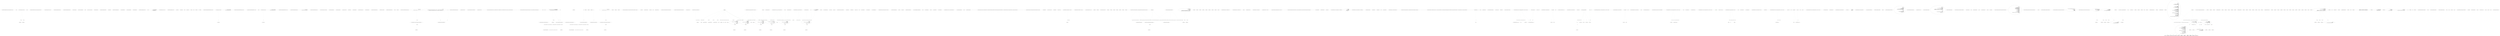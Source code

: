 digraph  {
m3_0 [cluster="CommandLine.Infrastructure.ReflectionHelper.SetAttributeOverride(System.Collections.Generic.IEnumerable<System.Attribute>)", file="InstanceChooser.cs", label="Entry CommandLine.Infrastructure.ReflectionHelper.SetAttributeOverride(System.Collections.Generic.IEnumerable<System.Attribute>)", span="30-30"];
m3_1 [cluster="CommandLine.Infrastructure.ReflectionHelper.SetAttributeOverride(System.Collections.Generic.IEnumerable<System.Attribute>)", file="InstanceChooser.cs", label="overrides != null", span="32-32"];
m3_2 [cluster="CommandLine.Infrastructure.ReflectionHelper.SetAttributeOverride(System.Collections.Generic.IEnumerable<System.Attribute>)", file="InstanceChooser.cs", label="_overrides = overrides.ToDictionary(attr => attr.GetType(), attr => attr)", span="34-34"];
m3_3 [cluster="CommandLine.Infrastructure.ReflectionHelper.SetAttributeOverride(System.Collections.Generic.IEnumerable<System.Attribute>)", file="InstanceChooser.cs", label="_overrides = null", span="38-38"];
m3_4 [cluster="CommandLine.Infrastructure.ReflectionHelper.SetAttributeOverride(System.Collections.Generic.IEnumerable<System.Attribute>)", file="InstanceChooser.cs", label="Exit CommandLine.Infrastructure.ReflectionHelper.SetAttributeOverride(System.Collections.Generic.IEnumerable<System.Attribute>)", span="30-30"];
m3_25 [cluster="System.Collections.Generic.IEnumerable<TSource>.ToArray<TSource>()", file="InstanceChooser.cs", label="Entry System.Collections.Generic.IEnumerable<TSource>.ToArray<TSource>()", span="0-0"];
m3_60 [cluster="CommandLine.Infrastructure.ReflectionHelper.GetExecutingOrEntryAssembly()", file="InstanceChooser.cs", label="Exit CommandLine.Infrastructure.ReflectionHelper.GetExecutingOrEntryAssembly()", span="102-102"];
m3_23 [cluster="CommandLine.Infrastructure.ReflectionHelper.GetExecutingOrEntryAssembly()", file="InstanceChooser.cs", label="Entry CommandLine.Infrastructure.ReflectionHelper.GetExecutingOrEntryAssembly()", span="102-102"];
m3_57 [cluster="CommandLine.Infrastructure.ReflectionHelper.GetExecutingOrEntryAssembly()", file="InstanceChooser.cs", label="var assembly = Assembly.GetEntryAssembly()", span="104-104"];
m3_58 [cluster="CommandLine.Infrastructure.ReflectionHelper.GetExecutingOrEntryAssembly()", file="InstanceChooser.cs", label="assembly = assembly ?? Assembly.GetExecutingAssembly()", span="107-107"];
m3_59 [cluster="CommandLine.Infrastructure.ReflectionHelper.GetExecutingOrEntryAssembly()", file="InstanceChooser.cs", label="return assembly;", span="110-110"];
m3_39 [cluster="string.StartsWith(string, System.StringComparison)", file="InstanceChooser.cs", label="Entry string.StartsWith(string, System.StringComparison)", span="0-0"];
m3_27 [cluster="CommandLine.Infrastructure.ReflectionHelper.GetAssemblyName()", file="InstanceChooser.cs", label="var assembly = GetExecutingOrEntryAssembly()", span="69-69"];
m3_26 [cluster="CommandLine.Infrastructure.ReflectionHelper.GetAssemblyName()", file="InstanceChooser.cs", label="Entry CommandLine.Infrastructure.ReflectionHelper.GetAssemblyName()", span="67-67"];
m3_28 [cluster="CommandLine.Infrastructure.ReflectionHelper.GetAssemblyName()", file="InstanceChooser.cs", label="return assembly.GetName().Name;", span="70-70"];
m3_29 [cluster="CommandLine.Infrastructure.ReflectionHelper.GetAssemblyName()", file="InstanceChooser.cs", label="Exit CommandLine.Infrastructure.ReflectionHelper.GetAssemblyName()", span="67-67"];
m3_49 [cluster="System.Type.CreateDefaultForImmutable()", file="InstanceChooser.cs", label="Entry System.Type.CreateDefaultForImmutable()", span="153-153"];
m3_48 [cluster="System.Reflection.MethodBase.GetParameters()", file="InstanceChooser.cs", label="Entry System.Reflection.MethodBase.GetParameters()", span="0-0"];
m3_16 [cluster="CommandLine.Infrastructure.ReflectionHelper.GetAttribute<TAttribute>()", file="InstanceChooser.cs", label="var assembly = GetExecutingOrEntryAssembly()", span="54-54"];
m3_13 [cluster="CommandLine.Infrastructure.ReflectionHelper.GetAttribute<TAttribute>()", file="InstanceChooser.cs", label="Entry CommandLine.Infrastructure.ReflectionHelper.GetAttribute<TAttribute>()", span="42-42"];
m3_14 [cluster="CommandLine.Infrastructure.ReflectionHelper.GetAttribute<TAttribute>()", file="InstanceChooser.cs", label="_overrides != null", span="46-46"];
m3_15 [cluster="CommandLine.Infrastructure.ReflectionHelper.GetAttribute<TAttribute>()", file="InstanceChooser.cs", label="return \r\n                    _overrides.ContainsKey(typeof(TAttribute)) ?\r\n                        Maybe.Just((TAttribute)_overrides[typeof(TAttribute)]) :\r\n                        Maybe.Nothing< TAttribute>();", span="48-51"];
m3_17 [cluster="CommandLine.Infrastructure.ReflectionHelper.GetAttribute<TAttribute>()", file="InstanceChooser.cs", label="var attributes = assembly.GetCustomAttributes<TAttribute>().ToArray()", span="59-59"];
m3_19 [cluster="CommandLine.Infrastructure.ReflectionHelper.GetAttribute<TAttribute>()", file="InstanceChooser.cs", label="Exit CommandLine.Infrastructure.ReflectionHelper.GetAttribute<TAttribute>()", span="42-42"];
m3_35 [cluster="T.ToStringInvariant<T>()", file="InstanceChooser.cs", label="Entry T.ToStringInvariant<T>()", span="15-15"];
m3_46 [cluster="System.Type.GetTypeInfo()", file="InstanceChooser.cs", label="Entry System.Type.GetTypeInfo()", span="0-0"];
m3_51 [cluster="Unk.Invoke", file="InstanceChooser.cs", label="Entry Unk.Invoke", span=""];
m3_21 [cluster="CSharpx.Maybe.Just<T>(T)", file="InstanceChooser.cs", label="Entry CSharpx.Maybe.Just<T>(T)", span="124-124"];
m3_9 [cluster="object.GetType()", file="InstanceChooser.cs", label="Entry object.GetType()", span="0-0"];
m3_10 [cluster="lambda expression", file="InstanceChooser.cs", label="Entry lambda expression", span="34-34"];
m3_6 [cluster="lambda expression", file="InstanceChooser.cs", label="Entry lambda expression", span="34-34"];
m3_7 [cluster="lambda expression", file="InstanceChooser.cs", label="attr.GetType()", span="34-34"];
m3_8 [cluster="lambda expression", file="InstanceChooser.cs", label="Exit lambda expression", span="34-34"];
m3_11 [cluster="lambda expression", file="InstanceChooser.cs", label=attr, span="34-34"];
m3_12 [cluster="lambda expression", file="InstanceChooser.cs", label="Exit lambda expression", span="34-34"];
m3_52 [cluster="CommandLine.Infrastructure.ReflectionHelper.CreateDefaultImmutableInstance(System.Type, System.Type[])", file="InstanceChooser.cs", label="Entry CommandLine.Infrastructure.ReflectionHelper.CreateDefaultImmutableInstance(System.Type, System.Type[])", span="94-94"];
m3_53 [cluster="CommandLine.Infrastructure.ReflectionHelper.CreateDefaultImmutableInstance(System.Type, System.Type[])", file="InstanceChooser.cs", label="var ctor = type.GetTypeInfo().GetConstructor(constructorTypes)", span="96-96"];
m3_54 [cluster="CommandLine.Infrastructure.ReflectionHelper.CreateDefaultImmutableInstance(System.Type, System.Type[])", file="InstanceChooser.cs", label="var values = (from prms in ctor.GetParameters()\r\n                          select prms.ParameterType.CreateDefaultForImmutable()).ToArray()", span="97-98"];
m3_55 [cluster="CommandLine.Infrastructure.ReflectionHelper.CreateDefaultImmutableInstance(System.Type, System.Type[])", file="InstanceChooser.cs", label="return ctor.Invoke(values);", span="99-99"];
m3_56 [cluster="CommandLine.Infrastructure.ReflectionHelper.CreateDefaultImmutableInstance(System.Type, System.Type[])", file="InstanceChooser.cs", label="Exit CommandLine.Infrastructure.ReflectionHelper.CreateDefaultImmutableInstance(System.Type, System.Type[])", span="94-94"];
m3_40 [cluster="CommandLine.Infrastructure.ReflectionHelper.CreateDefaultImmutableInstance<T>(System.Type[])", file="InstanceChooser.cs", label="Entry CommandLine.Infrastructure.ReflectionHelper.CreateDefaultImmutableInstance<T>(System.Type[])", span="85-85"];
m3_41 [cluster="CommandLine.Infrastructure.ReflectionHelper.CreateDefaultImmutableInstance<T>(System.Type[])", file="InstanceChooser.cs", label="var t = typeof(T)", span="87-87"];
m3_42 [cluster="CommandLine.Infrastructure.ReflectionHelper.CreateDefaultImmutableInstance<T>(System.Type[])", file="InstanceChooser.cs", label="var ctor = t.GetTypeInfo().GetConstructor(constructorTypes)", span="88-88"];
m3_43 [cluster="CommandLine.Infrastructure.ReflectionHelper.CreateDefaultImmutableInstance<T>(System.Type[])", file="InstanceChooser.cs", label="var values = (from prms in ctor.GetParameters()\r\n                          select prms.ParameterType.CreateDefaultForImmutable()).ToArray()", span="89-90"];
m3_44 [cluster="CommandLine.Infrastructure.ReflectionHelper.CreateDefaultImmutableInstance<T>(System.Type[])", file="InstanceChooser.cs", label="return (T)ctor.Invoke(values);", span="91-91"];
m3_45 [cluster="CommandLine.Infrastructure.ReflectionHelper.CreateDefaultImmutableInstance<T>(System.Type[])", file="InstanceChooser.cs", label="Exit CommandLine.Infrastructure.ReflectionHelper.CreateDefaultImmutableInstance<T>(System.Type[])", span="85-85"];
m3_36 [cluster="CommandLine.Infrastructure.ReflectionHelper.IsFSharpOptionType(System.Type)", file="InstanceChooser.cs", label="Entry CommandLine.Infrastructure.ReflectionHelper.IsFSharpOptionType(System.Type)", span="79-79"];
m3_37 [cluster="CommandLine.Infrastructure.ReflectionHelper.IsFSharpOptionType(System.Type)", file="InstanceChooser.cs", label="return type.FullName.StartsWith(\r\n                ''Microsoft.FSharp.Core.FSharpOption`1'', StringComparison.Ordinal);", span="81-82"];
m3_38 [cluster="CommandLine.Infrastructure.ReflectionHelper.IsFSharpOptionType(System.Type)", file="InstanceChooser.cs", label="Exit CommandLine.Infrastructure.ReflectionHelper.IsFSharpOptionType(System.Type)", span="79-79"];
m3_20 [cluster="System.Collections.Generic.IDictionary<TKey, TValue>.ContainsKey(TKey)", file="InstanceChooser.cs", label="Entry System.Collections.Generic.IDictionary<TKey, TValue>.ContainsKey(TKey)", span="0-0"];
m3_62 [cluster="System.Reflection.Assembly.GetExecutingAssembly()", file="InstanceChooser.cs", label="Entry System.Reflection.Assembly.GetExecutingAssembly()", span="0-0"];
m3_61 [cluster="System.Reflection.Assembly.GetEntryAssembly()", file="InstanceChooser.cs", label="Entry System.Reflection.Assembly.GetEntryAssembly()", span="0-0"];
m3_47 [cluster="System.Type.GetConstructor(System.Type[])", file="InstanceChooser.cs", label="Entry System.Type.GetConstructor(System.Type[])", span="0-0"];
m3_22 [cluster="CSharpx.Maybe.Nothing<T>()", file="InstanceChooser.cs", label="Entry CSharpx.Maybe.Nothing<T>()", span="116-116"];
m3_30 [cluster="System.Reflection.Assembly.GetName()", file="InstanceChooser.cs", label="Entry System.Reflection.Assembly.GetName()", span="0-0"];
m3_24 [cluster="System.Reflection.Assembly.GetCustomAttributes<T>()", file="InstanceChooser.cs", label="Entry System.Reflection.Assembly.GetCustomAttributes<T>()", span="0-0"];
m3_32 [cluster="CommandLine.Infrastructure.ReflectionHelper.GetAssemblyVersion()", file="InstanceChooser.cs", label="var assembly = GetExecutingOrEntryAssembly()", span="75-75"];
m3_31 [cluster="CommandLine.Infrastructure.ReflectionHelper.GetAssemblyVersion()", file="InstanceChooser.cs", label="Entry CommandLine.Infrastructure.ReflectionHelper.GetAssemblyVersion()", span="73-73"];
m3_33 [cluster="CommandLine.Infrastructure.ReflectionHelper.GetAssemblyVersion()", file="InstanceChooser.cs", label="return assembly.GetName().Version.ToStringInvariant();", span="76-76"];
m3_34 [cluster="CommandLine.Infrastructure.ReflectionHelper.GetAssemblyVersion()", file="InstanceChooser.cs", label="Exit CommandLine.Infrastructure.ReflectionHelper.GetAssemblyVersion()", span="73-73"];
m3_50 [cluster="Unk.ToArray", file="InstanceChooser.cs", label="Entry Unk.ToArray", span=""];
m3_5 [cluster="Unk.ToDictionary", file="InstanceChooser.cs", label="Entry Unk.ToDictionary", span=""];
m4_0 [cluster="CommandLine.Tests.Unit.Core.TokenPartitionerTests.Partition_sequence_returns_sequence()", file="InstanceChooserTests.cs", label="Entry CommandLine.Tests.Unit.Core.TokenPartitionerTests.Partition_sequence_returns_sequence()", span="14-14"];
m4_1 [cluster="CommandLine.Tests.Unit.Core.TokenPartitionerTests.Partition_sequence_returns_sequence()", file="InstanceChooserTests.cs", label="var expectedSequence = new[]\r\n                {\r\n                    new KeyValuePair<string, IEnumerable<string>>(''i'', new[] {''10'', ''20'', ''30'', ''40''}) \r\n                }", span="17-20"];
m4_2 [cluster="CommandLine.Tests.Unit.Core.TokenPartitionerTests.Partition_sequence_returns_sequence()", file="InstanceChooserTests.cs", label="var specs =new[]\r\n                {\r\n                    new OptionSpecification(string.Empty, ''stringvalue'', false, string.Empty, Maybe.Nothing<int>(), Maybe.Nothing<int>(), '\0', null, typeof(string), string.Empty, string.Empty, new List<string>()),\r\n                    new OptionSpecification(''i'', string.Empty, false, string.Empty, Maybe.Just(3), Maybe.Just(4), '\0', null, typeof(IEnumerable<int>), string.Empty, string.Empty, new List<string>())\r\n                }", span="21-25"];
m4_4 [cluster="CommandLine.Tests.Unit.Core.TokenPartitionerTests.Partition_sequence_returns_sequence()", file="InstanceChooserTests.cs", label="Assert.True(expectedSequence.All(a => result.Options.Any(r => a.Key.Equals(r.Key) && a.Value.SequenceEqual(r.Value))))", span="34-34"];
m4_5 [cluster="CommandLine.Tests.Unit.Core.TokenPartitionerTests.Partition_sequence_returns_sequence()", file="InstanceChooserTests.cs", label="Exit CommandLine.Tests.Unit.Core.TokenPartitionerTests.Partition_sequence_returns_sequence()", span="14-14"];
m4_8 [cluster="CommandLine.Infrastructure.Maybe.Nothing<T>()", file="InstanceChooserTests.cs", label="Entry CommandLine.Infrastructure.Maybe.Nothing<T>()", span="63-63"];
m4_6 [cluster="System.Collections.Generic.KeyValuePair<TKey, TValue>.KeyValuePair(TKey, TValue)", file="InstanceChooserTests.cs", label="Entry System.Collections.Generic.KeyValuePair<TKey, TValue>.KeyValuePair(TKey, TValue)", span="0-0"];
m4_10 [cluster="CommandLine.Infrastructure.Maybe.Just<T>(T)", file="InstanceChooserTests.cs", label="Entry CommandLine.Infrastructure.Maybe.Just<T>(T)", span="68-68"];
m4_7 [cluster="CommandLine.Core.OptionSpecification.OptionSpecification(string, string, bool, string, CommandLine.Infrastructure.Maybe<int>, CommandLine.Infrastructure.Maybe<int>, char, CommandLine.Infrastructure.Maybe<object>, System.Type, string, string, System.Collections.Generic.IEnumerable<string>)", file="InstanceChooserTests.cs", label="Entry CommandLine.Core.OptionSpecification.OptionSpecification(string, string, bool, string, CommandLine.Infrastructure.Maybe<int>, CommandLine.Infrastructure.Maybe<int>, char, CommandLine.Infrastructure.Maybe<object>, System.Type, string, string, System.Collections.Generic.IEnumerable<string>)", span="17-17"];
m4_13 [cluster="CommandLine.Core.TokenPartitioner.Partition(System.Collections.Generic.IEnumerable<CommandLine.Core.Token>, System.Func<string, CommandLine.Infrastructure.Maybe<CommandLine.Core.TypeDescriptor>>)", file="InstanceChooserTests.cs", label="Entry CommandLine.Core.TokenPartitioner.Partition(System.Collections.Generic.IEnumerable<CommandLine.Core.Token>, System.Func<string, CommandLine.Infrastructure.Maybe<CommandLine.Core.TypeDescriptor>>)", span="12-12"];
m4_15 [cluster="Unk.True", file="InstanceChooserTests.cs", label="Entry Unk.True", span=""];
m4_14 [cluster="Unk.All", file="InstanceChooserTests.cs", label="Entry Unk.All", span=""];
m4_41 [cluster="lambda expression", file="InstanceChooserTests.cs", label="Entry lambda expression", span="60-60"];
m4_17 [cluster="lambda expression", file="InstanceChooserTests.cs", label="TypeLookup.FindTypeDescriptor(name, specs, StringComparer.InvariantCulture)", span="30-30"];
m4_16 [cluster="lambda expression", file="InstanceChooserTests.cs", label="Entry lambda expression", span="30-30"];
m4_21 [cluster="lambda expression", file="InstanceChooserTests.cs", label="result.Options.Any(r => a.Key.Equals(r.Key) && a.Value.SequenceEqual(r.Value))", span="34-34"];
m4_20 [cluster="lambda expression", file="InstanceChooserTests.cs", label="Entry lambda expression", span="34-34"];
m4_18 [cluster="lambda expression", file="InstanceChooserTests.cs", label="Exit lambda expression", span="30-30"];
m4_22 [cluster="lambda expression", file="InstanceChooserTests.cs", label="Exit lambda expression", span="34-34"];
m4_24 [cluster="lambda expression", file="InstanceChooserTests.cs", label="Entry lambda expression", span="34-34"];
m4_25 [cluster="lambda expression", file="InstanceChooserTests.cs", label="a.Key.Equals(r.Key) && a.Value.SequenceEqual(r.Value)", span="34-34"];
m4_26 [cluster="lambda expression", file="InstanceChooserTests.cs", label="Exit lambda expression", span="34-34"];
m4_36 [cluster="lambda expression", file="InstanceChooserTests.cs", label="TypeLookup.FindTypeDescriptor(name, specs, StringComparer.InvariantCulture)", span="56-56"];
m4_35 [cluster="lambda expression", file="InstanceChooserTests.cs", label="Entry lambda expression", span="56-56"];
m4_39 [cluster="lambda expression", file="InstanceChooserTests.cs", label="result.Options.Any(r => a.Key.Equals(r.Key) && a.Value.SequenceEqual(r.Value))", span="60-60"];
m4_38 [cluster="lambda expression", file="InstanceChooserTests.cs", label="Entry lambda expression", span="60-60"];
m4_37 [cluster="lambda expression", file="InstanceChooserTests.cs", label="Exit lambda expression", span="56-56"];
m4_40 [cluster="lambda expression", file="InstanceChooserTests.cs", label="Exit lambda expression", span="60-60"];
m4_42 [cluster="lambda expression", file="InstanceChooserTests.cs", label="a.Key.Equals(r.Key) && a.Value.SequenceEqual(r.Value)", span="60-60"];
m4_43 [cluster="lambda expression", file="InstanceChooserTests.cs", label="Exit lambda expression", span="60-60"];
m4_19 [cluster="CommandLine.Core.TypeLookup.FindTypeDescriptor(string, System.Collections.Generic.IEnumerable<CommandLine.Core.OptionSpecification>, System.StringComparer)", file="InstanceChooserTests.cs", label="Entry CommandLine.Core.TypeLookup.FindTypeDescriptor(string, System.Collections.Generic.IEnumerable<CommandLine.Core.OptionSpecification>, System.StringComparer)", span="11-11"];
m4_27 [cluster="string.Equals(string)", file="InstanceChooserTests.cs", label="Entry string.Equals(string)", span="0-0"];
m4_11 [cluster="CommandLine.Core.Token.Name(string)", file="InstanceChooserTests.cs", label="Entry CommandLine.Core.Token.Name(string)", span="19-19"];
m4_28 [cluster="Unk.SequenceEqual", file="InstanceChooserTests.cs", label="Entry Unk.SequenceEqual", span=""];
m4_23 [cluster="Unk.Any", file="InstanceChooserTests.cs", label="Entry Unk.Any", span=""];
m4_12 [cluster="CommandLine.Core.Token.Value(string)", file="InstanceChooserTests.cs", label="Entry CommandLine.Core.Token.Value(string)", span="24-24"];
m4_29 [cluster="CommandLine.Tests.Unit.Core.TokenPartitionerTests.Partition_sequence_returns_sequence_with_duplicates()", file="InstanceChooserTests.cs", label="Entry CommandLine.Tests.Unit.Core.TokenPartitionerTests.Partition_sequence_returns_sequence_with_duplicates()", span="40-40"];
m4_30 [cluster="CommandLine.Tests.Unit.Core.TokenPartitionerTests.Partition_sequence_returns_sequence_with_duplicates()", file="InstanceChooserTests.cs", label="var expectedSequence = new[]\r\n                {\r\n                    new KeyValuePair<string, IEnumerable<string>>(''i'', new[] {''10'', ''10'', ''30'', ''40''}) \r\n                }", span="43-46"];
m4_33 [cluster="CommandLine.Tests.Unit.Core.TokenPartitionerTests.Partition_sequence_returns_sequence_with_duplicates()", file="InstanceChooserTests.cs", label="Assert.True(expectedSequence.All(a => result.Options.Any(r => a.Key.Equals(r.Key) && a.Value.SequenceEqual(r.Value))))", span="60-60"];
m4_32 [cluster="CommandLine.Tests.Unit.Core.TokenPartitionerTests.Partition_sequence_returns_sequence_with_duplicates()", file="InstanceChooserTests.cs", label="var result = TokenPartitioner.Partition(\r\n                new[] { Token.Name(''i''), Token.Value(''10''), Token.Value(''10''), Token.Value(''30''), Token.Value(''40'') },\r\n                name => TypeLookup.FindTypeDescriptor(name, specs, StringComparer.InvariantCulture)\r\n                )", span="54-57"];
m4_34 [cluster="CommandLine.Tests.Unit.Core.TokenPartitionerTests.Partition_sequence_returns_sequence_with_duplicates()", file="InstanceChooserTests.cs", label="Exit CommandLine.Tests.Unit.Core.TokenPartitionerTests.Partition_sequence_returns_sequence_with_duplicates()", span="40-40"];
m4_9 [cluster="System.Collections.Generic.List<T>.List()", file="InstanceChooserTests.cs", label="Entry System.Collections.Generic.List<T>.List()", span="0-0"];
m4_44 [file="InstanceChooserTests.cs", label=specs, span=""];
m4_45 [file="InstanceChooserTests.cs", label=result, span=""];
m4_46 [file="InstanceChooserTests.cs", label="System.Collections.Generic.KeyValuePair<string, System.Collections.Generic.IEnumerable<string>>", span=""];
m4_47 [file="InstanceChooserTests.cs", label=specs, span=""];
m4_48 [file="InstanceChooserTests.cs", label=result, span=""];
m4_49 [file="InstanceChooserTests.cs", label="System.Collections.Generic.KeyValuePair<string, System.Collections.Generic.IEnumerable<string>>", span=""];
m5_8 [cluster="CommandLine.Parser.Parser(System.Action<CommandLine.ParserSettings>)", file="Parser.cs", label="Entry CommandLine.Parser.Parser(System.Action<CommandLine.ParserSettings>)", span="36-36"];
m5_9 [cluster="CommandLine.Parser.Parser(System.Action<CommandLine.ParserSettings>)", file="Parser.cs", label="configuration == null", span="38-38"];
m5_12 [cluster="CommandLine.Parser.Parser(System.Action<CommandLine.ParserSettings>)", file="Parser.cs", label="configuration(settings)", span="41-41"];
m5_10 [cluster="CommandLine.Parser.Parser(System.Action<CommandLine.ParserSettings>)", file="Parser.cs", label="throw new ArgumentNullException(''configuration'');", span="38-38"];
m5_11 [cluster="CommandLine.Parser.Parser(System.Action<CommandLine.ParserSettings>)", file="Parser.cs", label="settings = new ParserSettings()", span="40-40"];
m5_13 [cluster="CommandLine.Parser.Parser(System.Action<CommandLine.ParserSettings>)", file="Parser.cs", label="settings.Consumed = true", span="42-42"];
m5_14 [cluster="CommandLine.Parser.Parser(System.Action<CommandLine.ParserSettings>)", file="Parser.cs", label="Exit CommandLine.Parser.Parser(System.Action<CommandLine.ParserSettings>)", span="36-36"];
m5_20 [cluster="CommandLine.Parser.~Parser()", file="Parser.cs", label="Entry CommandLine.Parser.~Parser()", span="54-54"];
m5_21 [cluster="CommandLine.Parser.~Parser()", file="Parser.cs", label="Dispose(false)", span="56-56"];
m5_22 [cluster="CommandLine.Parser.~Parser()", file="Parser.cs", label="Exit CommandLine.Parser.~Parser()", span="54-54"];
m5_16 [cluster="System.Action<T>.Invoke(T)", file="Parser.cs", label="Entry System.Action<T>.Invoke(T)", span="0-0"];
m5_58 [cluster="CommandLine.Parser.ParseArguments(System.Collections.Generic.IEnumerable<string>, params System.Type[])", file="Parser.cs", label="Entry CommandLine.Parser.ParseArguments(System.Collections.Generic.IEnumerable<string>, params System.Type[])", span="141-141"];
m5_59 [cluster="CommandLine.Parser.ParseArguments(System.Collections.Generic.IEnumerable<string>, params System.Type[])", file="Parser.cs", label="args == null", span="143-143"];
m5_61 [cluster="CommandLine.Parser.ParseArguments(System.Collections.Generic.IEnumerable<string>, params System.Type[])", file="Parser.cs", label="types == null", span="144-144"];
m5_63 [cluster="CommandLine.Parser.ParseArguments(System.Collections.Generic.IEnumerable<string>, params System.Type[])", file="Parser.cs", label="types.Length == 0", span="145-145"];
m5_65 [cluster="CommandLine.Parser.ParseArguments(System.Collections.Generic.IEnumerable<string>, params System.Type[])", file="Parser.cs", label="return MakeParserResult(\r\n                () => InstanceChooser.Choose(\r\n                    (arguments, optionSpecs) => Tokenize(arguments, optionSpecs, settings),\r\n                    types,\r\n                    args,\r\n                    settings.NameComparer,\r\n                    settings.ParsingCulture),\r\n                settings);", span="147-154"];
m5_60 [cluster="CommandLine.Parser.ParseArguments(System.Collections.Generic.IEnumerable<string>, params System.Type[])", file="Parser.cs", label="throw new ArgumentNullException(''args'');", span="143-143"];
m5_62 [cluster="CommandLine.Parser.ParseArguments(System.Collections.Generic.IEnumerable<string>, params System.Type[])", file="Parser.cs", label="throw new ArgumentNullException(''types'');", span="144-144"];
m5_64 [cluster="CommandLine.Parser.ParseArguments(System.Collections.Generic.IEnumerable<string>, params System.Type[])", file="Parser.cs", label="throw new ArgumentOutOfRangeException(''types'');", span="145-145"];
m5_66 [cluster="CommandLine.Parser.ParseArguments(System.Collections.Generic.IEnumerable<string>, params System.Type[])", file="Parser.cs", label="Exit CommandLine.Parser.ParseArguments(System.Collections.Generic.IEnumerable<string>, params System.Type[])", span="141-141"];
m5_3 [cluster="CommandLine.Parser.Parser(CommandLine.ParserSettings)", file="Parser.cs", label="Entry CommandLine.Parser.Parser(CommandLine.ParserSettings)", span="45-45"];
m5_17 [cluster="CommandLine.Parser.Parser(CommandLine.ParserSettings)", file="Parser.cs", label="this.settings = settings", span="47-47"];
m5_18 [cluster="CommandLine.Parser.Parser(CommandLine.ParserSettings)", file="Parser.cs", label="this.settings.Consumed = true", span="48-48"];
m5_19 [cluster="CommandLine.Parser.Parser(CommandLine.ParserSettings)", file="Parser.cs", label="Exit CommandLine.Parser.Parser(CommandLine.ParserSettings)", span="45-45"];
m5_67 [cluster="System.ArgumentOutOfRangeException.ArgumentOutOfRangeException(string)", file="Parser.cs", label="Entry System.ArgumentOutOfRangeException.ArgumentOutOfRangeException(string)", span="0-0"];
m5_42 [cluster="CommandLine.Parser.ParseArguments<T>(System.Func<T>, System.Collections.Generic.IEnumerable<string>)", file="Parser.cs", label="Entry CommandLine.Parser.ParseArguments<T>(System.Func<T>, System.Collections.Generic.IEnumerable<string>)", span="112-112"];
m5_43 [cluster="CommandLine.Parser.ParseArguments<T>(System.Func<T>, System.Collections.Generic.IEnumerable<string>)", file="Parser.cs", label="factory == null", span="115-115"];
m5_47 [cluster="CommandLine.Parser.ParseArguments<T>(System.Func<T>, System.Collections.Generic.IEnumerable<string>)", file="Parser.cs", label="args == null", span="117-117"];
m5_49 [cluster="CommandLine.Parser.ParseArguments<T>(System.Func<T>, System.Collections.Generic.IEnumerable<string>)", file="Parser.cs", label="return MakeParserResult(\r\n                () => InstanceBuilder.Build(\r\n                    Maybe.Just(factory),\r\n                    (arguments, optionSpecs) => Tokenize(arguments, optionSpecs, settings),\r\n                    args,\r\n                    settings.NameComparer,\r\n                    settings.ParsingCulture),\r\n                settings);", span="119-126"];
m5_44 [cluster="CommandLine.Parser.ParseArguments<T>(System.Func<T>, System.Collections.Generic.IEnumerable<string>)", file="Parser.cs", label="throw new ArgumentNullException(''factory'');", span="115-115"];
m5_45 [cluster="CommandLine.Parser.ParseArguments<T>(System.Func<T>, System.Collections.Generic.IEnumerable<string>)", file="Parser.cs", label="!typeof(T).IsMutable()", span="116-116"];
m5_46 [cluster="CommandLine.Parser.ParseArguments<T>(System.Func<T>, System.Collections.Generic.IEnumerable<string>)", file="Parser.cs", label="throw new ArgumentException(''factory'');", span="116-116"];
m5_48 [cluster="CommandLine.Parser.ParseArguments<T>(System.Func<T>, System.Collections.Generic.IEnumerable<string>)", file="Parser.cs", label="throw new ArgumentNullException(''args'');", span="117-117"];
m5_50 [cluster="CommandLine.Parser.ParseArguments<T>(System.Func<T>, System.Collections.Generic.IEnumerable<string>)", file="Parser.cs", label="Exit CommandLine.Parser.ParseArguments<T>(System.Func<T>, System.Collections.Generic.IEnumerable<string>)", span="112-112"];
m5_51 [cluster="System.ArgumentException.ArgumentException(string)", file="Parser.cs", label="Entry System.ArgumentException.ArgumentException(string)", span="0-0"];
m5_105 [cluster="Unk.Where", file="Parser.cs", label="Entry Unk.Where", span=""];
m5_4 [cluster="CommandLine.ParserSettings.ParserSettings()", file="Parser.cs", label="Entry CommandLine.ParserSettings.ParserSettings()", span="25-25"];
m5_71 [cluster="CommandLine.Core.InstanceChooser.Choose(System.Func<System.Collections.Generic.IEnumerable<string>, System.Collections.Generic.IEnumerable<CommandLine.Core.OptionSpecification>, CommandLine.Core.StatePair<System.Collections.Generic.IEnumerable<CommandLine.Core.Token>>>, System.Collections.Generic.IEnumerable<System.Type>, System.Collections.Generic.IEnumerable<string>, System.StringComparer, System.Globalization.CultureInfo)", file="Parser.cs", label="Entry CommandLine.Core.InstanceChooser.Choose(System.Func<System.Collections.Generic.IEnumerable<string>, System.Collections.Generic.IEnumerable<CommandLine.Core.OptionSpecification>, CommandLine.Core.StatePair<System.Collections.Generic.IEnumerable<CommandLine.Core.Token>>>, System.Collections.Generic.IEnumerable<System.Type>, System.Collections.Generic.IEnumerable<string>, System.StringComparer, System.Globalization.CultureInfo)", span="26-26"];
m5_90 [cluster="CommandLine.Core.NameLookup.Contains(string, System.Collections.Generic.IEnumerable<CommandLine.Core.OptionSpecification>, System.StringComparer)", file="Parser.cs", label="Entry CommandLine.Core.NameLookup.Contains(string, System.Collections.Generic.IEnumerable<CommandLine.Core.OptionSpecification>, System.StringComparer)", span="11-11"];
m5_5 [cluster="CommandLine.Parser.Parser()", file="Parser.cs", label="Entry CommandLine.Parser.Parser()", span="25-25"];
m5_6 [cluster="CommandLine.Parser.Parser()", file="Parser.cs", label="settings = new ParserSettings { Consumed = true }", span="27-27"];
m5_7 [cluster="CommandLine.Parser.Parser()", file="Parser.cs", label="Exit CommandLine.Parser.Parser()", span="25-25"];
m5_96 [cluster="System.Func<TResult>.Invoke()", file="Parser.cs", label="Entry System.Func<TResult>.Invoke()", span="0-0"];
m5_98 [cluster="CommandLine.Parser.DisplayHelp<T>(CommandLine.ParserResult<T>, System.IO.TextWriter)", file="Parser.cs", label="Entry CommandLine.Parser.DisplayHelp<T>(CommandLine.ParserResult<T>, System.IO.TextWriter)", span="196-196"];
m5_111 [cluster="CommandLine.Parser.DisplayHelp<T>(CommandLine.ParserResult<T>, System.IO.TextWriter)", file="Parser.cs", label="return parserResult;", span="203-203"];
m5_112 [cluster="CommandLine.Parser.DisplayHelp<T>(CommandLine.ParserResult<T>, System.IO.TextWriter)", file="Parser.cs", label="Exit CommandLine.Parser.DisplayHelp<T>(CommandLine.ParserResult<T>, System.IO.TextWriter)", span="196-196"];
m5_113 [cluster="System.Collections.Generic.IEnumerable<TSource>.Any<TSource>()", file="Parser.cs", label="Entry System.Collections.Generic.IEnumerable<TSource>.Any<TSource>()", span="0-0"];
m5_116 [cluster="lambda expression", file="Parser.cs", label="Entry lambda expression", span="200-200"];
m5_0 [cluster="lambda expression", file="Parser.cs", label="Entry lambda expression", span="20-20"];
m5_1 [cluster="lambda expression", file="Parser.cs", label="new Parser(new ParserSettings{ HelpWriter = Console.Error })", span="20-20"];
m5_2 [cluster="lambda expression", file="Parser.cs", label="Exit lambda expression", span="20-20"];
m5_35 [cluster="lambda expression", file="Parser.cs", label="InstanceBuilder.Build(\r\n                    factory,\r\n                    (arguments, optionSpecs) => Tokenize(arguments, optionSpecs, settings),\r\n                    args,\r\n                    settings.NameComparer,\r\n                    settings.ParsingCulture)", span="93-98"];
m5_34 [cluster="lambda expression", file="Parser.cs", label="Entry lambda expression", span="93-98"];
m5_36 [cluster="lambda expression", file="Parser.cs", label="Exit lambda expression", span="93-98"];
m5_38 [cluster="lambda expression", file="Parser.cs", label="Entry lambda expression", span="95-95"];
m5_39 [cluster="lambda expression", file="Parser.cs", label="Tokenize(arguments, optionSpecs, settings)", span="95-95"];
m5_40 [cluster="lambda expression", file="Parser.cs", label="Exit lambda expression", span="95-95"];
m5_53 [cluster="lambda expression", file="Parser.cs", label="InstanceBuilder.Build(\r\n                    Maybe.Just(factory),\r\n                    (arguments, optionSpecs) => Tokenize(arguments, optionSpecs, settings),\r\n                    args,\r\n                    settings.NameComparer,\r\n                    settings.ParsingCulture)", span="120-125"];
m5_52 [cluster="lambda expression", file="Parser.cs", label="Entry lambda expression", span="120-125"];
m5_54 [cluster="lambda expression", file="Parser.cs", label="Exit lambda expression", span="120-125"];
m5_55 [cluster="lambda expression", file="Parser.cs", label="Entry lambda expression", span="122-122"];
m5_56 [cluster="lambda expression", file="Parser.cs", label="Tokenize(arguments, optionSpecs, settings)", span="122-122"];
m5_57 [cluster="lambda expression", file="Parser.cs", label="Exit lambda expression", span="122-122"];
m5_69 [cluster="lambda expression", file="Parser.cs", label="InstanceChooser.Choose(\r\n                    (arguments, optionSpecs) => Tokenize(arguments, optionSpecs, settings),\r\n                    types,\r\n                    args,\r\n                    settings.NameComparer,\r\n                    settings.ParsingCulture)", span="148-153"];
m5_68 [cluster="lambda expression", file="Parser.cs", label="Entry lambda expression", span="148-153"];
m5_70 [cluster="lambda expression", file="Parser.cs", label="Exit lambda expression", span="148-153"];
m5_72 [cluster="lambda expression", file="Parser.cs", label="Entry lambda expression", span="149-149"];
m5_73 [cluster="lambda expression", file="Parser.cs", label="Tokenize(arguments, optionSpecs, settings)", span="149-149"];
m5_74 [cluster="lambda expression", file="Parser.cs", label="Exit lambda expression", span="149-149"];
m5_85 [cluster="lambda expression", file="Parser.cs", label="Tokenizer.Tokenize(args, name => NameLookup.Contains(name, optionSpecs, settings.NameComparer))", span="176-176"];
m5_88 [cluster="lambda expression", file="Parser.cs", label="NameLookup.Contains(name, optionSpecs, settings.NameComparer)", span="176-176"];
m5_92 [cluster="lambda expression", file="Parser.cs", label="NameLookup.Contains(name, optionSpecs, settings.NameComparer)", span="177-177"];
m5_84 [cluster="lambda expression", file="Parser.cs", label="Entry lambda expression", span="175-176"];
m5_91 [cluster="lambda expression", file="Parser.cs", label="Entry lambda expression", span="177-177"];
m5_86 [cluster="lambda expression", file="Parser.cs", label="Exit lambda expression", span="175-176"];
m5_87 [cluster="lambda expression", file="Parser.cs", label="Entry lambda expression", span="176-176"];
m5_89 [cluster="lambda expression", file="Parser.cs", label="Exit lambda expression", span="176-176"];
m5_93 [cluster="lambda expression", file="Parser.cs", label="Exit lambda expression", span="177-177"];
m5_102 [cluster="lambda expression", file="Parser.cs", label="Entry lambda expression", span="192-192"];
m5_104 [cluster="lambda expression", file="Parser.cs", label="Exit lambda expression", span="192-192"];
m5_106 [cluster="lambda expression", file="Parser.cs", label="Entry lambda expression", span="192-192"];
m5_108 [cluster="lambda expression", file="Parser.cs", label="Exit lambda expression", span="192-192"];
m5_118 [cluster="lambda expression", file="Parser.cs", label="Exit lambda expression", span="200-200"];
m5_114 [cluster="T.ToMaybe<T>()", file="Parser.cs", label="Entry T.ToMaybe<T>()", span="79-79"];
m5_97 [cluster="CommandLine.Parser.HandleUnknownArguments<T>(CommandLine.ParserResult<T>, bool)", file="Parser.cs", label="Entry CommandLine.Parser.HandleUnknownArguments<T>(CommandLine.ParserResult<T>, bool)", span="189-189"];
m5_100 [cluster="CommandLine.Parser.HandleUnknownArguments<T>(CommandLine.ParserResult<T>, bool)", file="Parser.cs", label="Exit CommandLine.Parser.HandleUnknownArguments<T>(CommandLine.ParserResult<T>, bool)", span="189-189"];
m5_101 [cluster="Unk.MapErrors", file="Parser.cs", label="Entry Unk.MapErrors", span=""];
m5_31 [cluster="CommandLine.Infrastructure.Maybe.Just<T>(T)", file="Parser.cs", label="Entry CommandLine.Infrastructure.Maybe.Just<T>(T)", span="68-68"];
m5_119 [cluster="CommandLine.Text.HelpText.AutoBuild<T>(CommandLine.ParserResult<T>)", file="Parser.cs", label="Entry CommandLine.Text.HelpText.AutoBuild<T>(CommandLine.ParserResult<T>)", span="252-252"];
m5_115 [cluster="CommandLine.Infrastructure.Maybe<T>.Do<T>(System.Action<T>)", file="Parser.cs", label="Entry CommandLine.Infrastructure.Maybe<T>.Do<T>(System.Action<T>)", span="108-108"];
m5_83 [cluster="CommandLine.Core.Tokenizer.Tokenize(System.Collections.Generic.IEnumerable<string>, System.Func<string, bool>)", file="Parser.cs", label="Entry CommandLine.Core.Tokenizer.Tokenize(System.Collections.Generic.IEnumerable<string>, System.Func<string, bool>)", span="11-11"];
m5_82 [cluster="CommandLine.Core.Tokenizer.PreprocessDashDash(System.Collections.Generic.IEnumerable<string>, System.Func<System.Collections.Generic.IEnumerable<string>, CommandLine.Core.StatePair<System.Collections.Generic.IEnumerable<CommandLine.Core.Token>>>)", file="Parser.cs", label="Entry CommandLine.Core.Tokenizer.PreprocessDashDash(System.Collections.Generic.IEnumerable<string>, System.Func<System.Collections.Generic.IEnumerable<string>, CommandLine.Core.StatePair<System.Collections.Generic.IEnumerable<CommandLine.Core.Token>>>)", span="31-31"];
m5_79 [cluster="System.GC.SuppressFinalize(object)", file="Parser.cs", label="Entry System.GC.SuppressFinalize(object)", span="0-0"];
m5_128 [cluster="CommandLine.ParserSettings.Dispose()", file="Parser.cs", label="Entry CommandLine.ParserSettings.Dispose()", span="119-119"];
m5_30 [cluster="System.Type.IsMutable()", file="Parser.cs", label="Entry System.Type.IsMutable()", span="115-115"];
m5_33 [cluster="CommandLine.Parser.MakeParserResult<T>(System.Func<CommandLine.ParserResult<T>>, CommandLine.ParserSettings)", file="Parser.cs", label="Entry CommandLine.Parser.MakeParserResult<T>(System.Func<CommandLine.ParserResult<T>>, CommandLine.ParserSettings)", span="180-180"];
m5_94 [cluster="CommandLine.Parser.MakeParserResult<T>(System.Func<CommandLine.ParserResult<T>>, CommandLine.ParserSettings)", file="Parser.cs", label="return DisplayHelp(\r\n                HandleUnknownArguments(\r\n                    parseFunc(),\r\n                    settings.IgnoreUnknownArguments),\r\n                settings.HelpWriter);", span="182-186"];
m5_95 [cluster="CommandLine.Parser.MakeParserResult<T>(System.Func<CommandLine.ParserResult<T>>, CommandLine.ParserSettings)", file="Parser.cs", label="Exit CommandLine.Parser.MakeParserResult<T>(System.Func<CommandLine.ParserResult<T>>, CommandLine.ParserSettings)", span="180-180"];
m5_32 [cluster="CommandLine.Infrastructure.Maybe.Nothing<T>()", file="Parser.cs", label="Entry CommandLine.Infrastructure.Maybe.Nothing<T>()", span="63-63"];
m5_75 [cluster="CommandLine.Parser.Dispose()", file="Parser.cs", label="Entry CommandLine.Parser.Dispose()", span="160-160"];
m5_76 [cluster="CommandLine.Parser.Dispose()", file="Parser.cs", label="Dispose(true)", span="162-162"];
m5_77 [cluster="CommandLine.Parser.Dispose()", file="Parser.cs", label="GC.SuppressFinalize(this)", span="164-164"];
m5_78 [cluster="CommandLine.Parser.Dispose()", file="Parser.cs", label="Exit CommandLine.Parser.Dispose()", span="160-160"];
m5_24 [cluster="CommandLine.Parser.ParseArguments<T>(System.Collections.Generic.IEnumerable<string>)", file="Parser.cs", label="Entry CommandLine.Parser.ParseArguments<T>(System.Collections.Generic.IEnumerable<string>)", span="84-84"];
m5_25 [cluster="CommandLine.Parser.ParseArguments<T>(System.Collections.Generic.IEnumerable<string>)", file="Parser.cs", label="args == null", span="86-86"];
m5_28 [cluster="CommandLine.Parser.ParseArguments<T>(System.Collections.Generic.IEnumerable<string>)", file="Parser.cs", label="return MakeParserResult(\r\n                () => InstanceBuilder.Build(\r\n                    factory,\r\n                    (arguments, optionSpecs) => Tokenize(arguments, optionSpecs, settings),\r\n                    args,\r\n                    settings.NameComparer,\r\n                    settings.ParsingCulture),\r\n                settings);", span="92-99"];
m5_26 [cluster="CommandLine.Parser.ParseArguments<T>(System.Collections.Generic.IEnumerable<string>)", file="Parser.cs", label="throw new ArgumentNullException(''args'');", span="86-86"];
m5_27 [cluster="CommandLine.Parser.ParseArguments<T>(System.Collections.Generic.IEnumerable<string>)", file="Parser.cs", label="var factory = typeof(T).IsMutable()\r\n                ? Maybe.Just<Func<T>>(Activator.CreateInstance<T>)\r\n                : Maybe.Nothing<Func<T>>()", span="88-90"];
m5_29 [cluster="CommandLine.Parser.ParseArguments<T>(System.Collections.Generic.IEnumerable<string>)", file="Parser.cs", label="Exit CommandLine.Parser.ParseArguments<T>(System.Collections.Generic.IEnumerable<string>)", span="84-84"];
m5_41 [cluster="CommandLine.Parser.Tokenize(System.Collections.Generic.IEnumerable<string>, System.Collections.Generic.IEnumerable<CommandLine.Core.OptionSpecification>, CommandLine.ParserSettings)", file="Parser.cs", label="Entry CommandLine.Parser.Tokenize(System.Collections.Generic.IEnumerable<string>, System.Collections.Generic.IEnumerable<CommandLine.Core.OptionSpecification>, CommandLine.ParserSettings)", span="167-167"];
m5_80 [cluster="CommandLine.Parser.Tokenize(System.Collections.Generic.IEnumerable<string>, System.Collections.Generic.IEnumerable<CommandLine.Core.OptionSpecification>, CommandLine.ParserSettings)", file="Parser.cs", label="return settings.EnableDashDash\r\n                ? Tokenizer.PreprocessDashDash(\r\n                        arguments,\r\n                        args =>\r\n                            Tokenizer.Tokenize(args, name => NameLookup.Contains(name, optionSpecs, settings.NameComparer)))\r\n                : Tokenizer.Tokenize(arguments, name => NameLookup.Contains(name, optionSpecs, settings.NameComparer));", span="172-177"];
m5_81 [cluster="CommandLine.Parser.Tokenize(System.Collections.Generic.IEnumerable<string>, System.Collections.Generic.IEnumerable<CommandLine.Core.OptionSpecification>, CommandLine.ParserSettings)", file="Parser.cs", label="Exit CommandLine.Parser.Tokenize(System.Collections.Generic.IEnumerable<string>, System.Collections.Generic.IEnumerable<CommandLine.Core.OptionSpecification>, CommandLine.ParserSettings)", span="167-167"];
m5_37 [cluster="CommandLine.Core.InstanceBuilder.Build<T>(CommandLine.Infrastructure.Maybe<System.Func<T>>, System.Func<System.Collections.Generic.IEnumerable<string>, System.Collections.Generic.IEnumerable<CommandLine.Core.OptionSpecification>, CommandLine.Core.StatePair<System.Collections.Generic.IEnumerable<CommandLine.Core.Token>>>, System.Collections.Generic.IEnumerable<string>, System.StringComparer, System.Globalization.CultureInfo)", file="Parser.cs", label="Entry CommandLine.Core.InstanceBuilder.Build<T>(CommandLine.Infrastructure.Maybe<System.Func<T>>, System.Func<System.Collections.Generic.IEnumerable<string>, System.Collections.Generic.IEnumerable<CommandLine.Core.OptionSpecification>, CommandLine.Core.StatePair<System.Collections.Generic.IEnumerable<CommandLine.Core.Token>>>, System.Collections.Generic.IEnumerable<string>, System.StringComparer, System.Globalization.CultureInfo)", span="34-34"];
m5_23 [cluster="CommandLine.Parser.Dispose(bool)", file="Parser.cs", label="Entry CommandLine.Parser.Dispose(bool)", span="206-206"];
m5_121 [cluster="CommandLine.Parser.Dispose(bool)", file="Parser.cs", label=disposed, span="208-208"];
m5_123 [cluster="CommandLine.Parser.Dispose(bool)", file="Parser.cs", label=disposing, span="213-213"];
m5_122 [cluster="CommandLine.Parser.Dispose(bool)", file="Parser.cs", label="return;", span="210-210"];
m5_124 [cluster="CommandLine.Parser.Dispose(bool)", file="Parser.cs", label="settings != null", span="215-215"];
m5_125 [cluster="CommandLine.Parser.Dispose(bool)", file="Parser.cs", label="settings.Dispose()", span="217-217"];
m5_126 [cluster="CommandLine.Parser.Dispose(bool)", file="Parser.cs", label="disposed = true", span="220-220"];
m5_127 [cluster="CommandLine.Parser.Dispose(bool)", file="Parser.cs", label="Exit CommandLine.Parser.Dispose(bool)", span="206-206"];
m5_15 [cluster="System.ArgumentNullException.ArgumentNullException(string)", file="Parser.cs", label="Entry System.ArgumentNullException.ArgumentNullException(string)", span="0-0"];
m5_120 [cluster="System.IO.TextWriter.Write(string)", file="Parser.cs", label="Entry System.IO.TextWriter.Write(string)", span="0-0"];
m5_129 [file="Parser.cs", label="CommandLine.Parser", span=""];
m5_130 [file="Parser.cs", label="System.Collections.Generic.IEnumerable<string>", span=""];
m5_131 [file="Parser.cs", label=factory, span=""];
m5_132 [file="Parser.cs", label="System.Func<T>", span=""];
m5_133 [file="Parser.cs", label="System.Collections.Generic.IEnumerable<string>", span=""];
m5_134 [file="Parser.cs", label="System.Collections.Generic.IEnumerable<string>", span=""];
m5_135 [file="Parser.cs", label="params System.Type[]", span=""];
m5_136 [file="Parser.cs", label="System.Collections.Generic.IEnumerable<CommandLine.Core.OptionSpecification>", span=""];
m5_137 [file="Parser.cs", label="CommandLine.ParserSettings", span=""];
m5_138 [file="Parser.cs", label="CommandLine.ParserResult<T>", span=""];
m6_49 [cluster="System.Collections.Generic.IEnumerable<T>.GetEnumerator()", file="ParserResult.cs", label="Entry System.Collections.Generic.IEnumerable<T>.GetEnumerator()", span="0-0"];
m6_6 [cluster="CSharpx.EnumerableExtensions.AssertCountImpl<TSource>(System.Collections.Generic.IEnumerable<TSource>, int, System.Func<int, int, System.Exception>)", file="ParserResult.cs", label="return ExpectingCountYieldingImpl(source, count, errorSelector);", span="41-41"];
m6_29 [cluster="System.Action<T>.Invoke(T)", file="ParserResult.cs", label="Entry System.Action<T>.Invoke(T)", span="0-0"];
m6_57 [cluster="CSharpx.EnumerableExtensions.Tail<T>(System.Collections.Generic.IEnumerable<T>)", file="ParserResult.cs", label="Entry CSharpx.EnumerableExtensions.Tail<T>(System.Collections.Generic.IEnumerable<T>)", span="357-357"];
m6_58 [cluster="CSharpx.EnumerableExtensions.Tail<T>(System.Collections.Generic.IEnumerable<T>)", file="ParserResult.cs", label="var e = source.GetEnumerator()", span="359-359"];
m6_61 [cluster="CSharpx.EnumerableExtensions.Tail<T>(System.Collections.Generic.IEnumerable<T>)", file="ParserResult.cs", label="yield return e.Current;", span="363-363"];
m6_59 [cluster="CSharpx.EnumerableExtensions.Tail<T>(System.Collections.Generic.IEnumerable<T>)", file="ParserResult.cs", label="e.MoveNext()", span="361-361"];
m6_60 [cluster="CSharpx.EnumerableExtensions.Tail<T>(System.Collections.Generic.IEnumerable<T>)", file="ParserResult.cs", label="e.MoveNext()", span="362-362"];
m6_62 [cluster="CSharpx.EnumerableExtensions.Tail<T>(System.Collections.Generic.IEnumerable<T>)", file="ParserResult.cs", label="throw new ArgumentException(''Source sequence cannot be empty.'', ''source'');", span="365-365"];
m6_63 [cluster="CSharpx.EnumerableExtensions.Tail<T>(System.Collections.Generic.IEnumerable<T>)", file="ParserResult.cs", label="Exit CSharpx.EnumerableExtensions.Tail<T>(System.Collections.Generic.IEnumerable<T>)", span="357-357"];
m6_5 [cluster="CSharpx.EnumerableExtensions.AssertCountImpl<TSource>(System.Collections.Generic.IEnumerable<TSource>, int, System.Func<int, int, System.Exception>)", file="ParserResult.cs", label="return source;", span="38-38"];
m6_55 [cluster="CSharpx.Maybe.Just<T>(T)", file="ParserResult.cs", label="Entry CSharpx.Maybe.Just<T>(T)", span="80-80"];
m6_10 [cluster="int.ToOrdinalWords(Humanizer.GrammaticalGender)", file="ParserResult.cs", label="Entry int.ToOrdinalWords(Humanizer.GrammaticalGender)", span="79-79"];
m6_16 [cluster="CSharpx.EnumerableExtensions.ExpectingCountYieldingImpl<TSource>(System.Collections.Generic.IEnumerable<TSource>, int, System.Func<int, int, System.Exception>)", file="ParserResult.cs", label="yield return element;", span="55-55"];
m6_12 [cluster="CSharpx.EnumerableExtensions.ExpectingCountYieldingImpl<TSource>(System.Collections.Generic.IEnumerable<TSource>, int, System.Func<int, int, System.Exception>)", file="ParserResult.cs", label=source, span="48-48"];
m6_14 [cluster="CSharpx.EnumerableExtensions.ExpectingCountYieldingImpl<TSource>(System.Collections.Generic.IEnumerable<TSource>, int, System.Func<int, int, System.Exception>)", file="ParserResult.cs", label="iterations > count", span="51-51"];
m6_15 [cluster="CSharpx.EnumerableExtensions.ExpectingCountYieldingImpl<TSource>(System.Collections.Generic.IEnumerable<TSource>, int, System.Func<int, int, System.Exception>)", file="ParserResult.cs", label="throw errorSelector(1, count);", span="53-53"];
m6_17 [cluster="CSharpx.EnumerableExtensions.ExpectingCountYieldingImpl<TSource>(System.Collections.Generic.IEnumerable<TSource>, int, System.Func<int, int, System.Exception>)", file="ParserResult.cs", label="iterations != count", span="57-57"];
m6_18 [cluster="CSharpx.EnumerableExtensions.ExpectingCountYieldingImpl<TSource>(System.Collections.Generic.IEnumerable<TSource>, int, System.Func<int, int, System.Exception>)", file="ParserResult.cs", label="throw errorSelector(-1, count);", span="59-59"];
m6_13 [cluster="CSharpx.EnumerableExtensions.ExpectingCountYieldingImpl<TSource>(System.Collections.Generic.IEnumerable<TSource>, int, System.Func<int, int, System.Exception>)", file="ParserResult.cs", label="iterations++", span="50-50"];
m6_19 [cluster="CSharpx.EnumerableExtensions.ExpectingCountYieldingImpl<TSource>(System.Collections.Generic.IEnumerable<TSource>, int, System.Func<int, int, System.Exception>)", file="ParserResult.cs", label="Exit CSharpx.EnumerableExtensions.ExpectingCountYieldingImpl<TSource>(System.Collections.Generic.IEnumerable<TSource>, int, System.Func<int, int, System.Exception>)", span="44-44"];
m6_65 [cluster="CSharpx.EnumerableExtensions.TailNoFail<T>(System.Collections.Generic.IEnumerable<T>)", file="ParserResult.cs", label="Entry CSharpx.EnumerableExtensions.TailNoFail<T>(System.Collections.Generic.IEnumerable<T>)", span="372-372"];
m6_66 [cluster="CSharpx.EnumerableExtensions.TailNoFail<T>(System.Collections.Generic.IEnumerable<T>)", file="ParserResult.cs", label="var e = source.GetEnumerator()", span="374-374"];
m6_69 [cluster="CSharpx.EnumerableExtensions.TailNoFail<T>(System.Collections.Generic.IEnumerable<T>)", file="ParserResult.cs", label="yield return e.Current;", span="378-378"];
m6_67 [cluster="CSharpx.EnumerableExtensions.TailNoFail<T>(System.Collections.Generic.IEnumerable<T>)", file="ParserResult.cs", label="e.MoveNext()", span="376-376"];
m6_68 [cluster="CSharpx.EnumerableExtensions.TailNoFail<T>(System.Collections.Generic.IEnumerable<T>)", file="ParserResult.cs", label="e.MoveNext()", span="377-377"];
m6_70 [cluster="CSharpx.EnumerableExtensions.TailNoFail<T>(System.Collections.Generic.IEnumerable<T>)", file="ParserResult.cs", label="Exit CSharpx.EnumerableExtensions.TailNoFail<T>(System.Collections.Generic.IEnumerable<T>)", span="372-372"];
m6_2 [cluster="CSharpx.EnumerableExtensions.AssertCountImpl<TSource>(System.Collections.Generic.IEnumerable<TSource>, int, System.Func<int, int, System.Exception>)", file="ParserResult.cs", label="collection != null", span="34-34"];
m6_3 [cluster="CSharpx.EnumerableExtensions.AssertCountImpl<TSource>(System.Collections.Generic.IEnumerable<TSource>, int, System.Func<int, int, System.Exception>)", file="ParserResult.cs", label="collection.Count != count", span="36-36"];
m6_4 [cluster="CSharpx.EnumerableExtensions.AssertCountImpl<TSource>(System.Collections.Generic.IEnumerable<TSource>, int, System.Func<int, int, System.Exception>)", file="ParserResult.cs", label="throw errorSelector(collection.Count.CompareTo(count), count);", span="37-37"];
m6_64 [cluster="System.ArgumentException.ArgumentException(string, string)", file="ParserResult.cs", label="Entry System.ArgumentException.ArgumentException(string, string)", span="0-0"];
m6_0 [cluster="CSharpx.EnumerableExtensions.AssertCountImpl<TSource>(System.Collections.Generic.IEnumerable<TSource>, int, System.Func<int, int, System.Exception>)", file="ParserResult.cs", label="Entry CSharpx.EnumerableExtensions.AssertCountImpl<TSource>(System.Collections.Generic.IEnumerable<TSource>, int, System.Func<int, int, System.Exception>)", span="30-30"];
m6_1 [cluster="CSharpx.EnumerableExtensions.AssertCountImpl<TSource>(System.Collections.Generic.IEnumerable<TSource>, int, System.Func<int, int, System.Exception>)", file="ParserResult.cs", label="var collection = source as ICollection<TSource>", span="33-33"];
m6_7 [cluster="Humanizer.Tests.Localisation.es.NumberToWordsTests.ToOrdinalWords(int, string, Humanizer.GrammaticalGender)", file="ParserResult.cs", label="Entry Humanizer.Tests.Localisation.es.NumberToWordsTests.ToOrdinalWords(int, string, Humanizer.GrammaticalGender)", span="56-56"];
m6_30 [cluster="CSharpx.EnumerableExtensions.Pairwise<TSource, TResult>(System.Collections.Generic.IEnumerable<TSource>, System.Func<TSource, TSource, TResult>)", file="ParserResult.cs", label="Entry CSharpx.EnumerableExtensions.Pairwise<TSource, TResult>(System.Collections.Generic.IEnumerable<TSource>, System.Func<TSource, TSource, TResult>)", span="270-270"];
m6_31 [cluster="CSharpx.EnumerableExtensions.Pairwise<TSource, TResult>(System.Collections.Generic.IEnumerable<TSource>, System.Func<TSource, TSource, TResult>)", file="ParserResult.cs", label="source == null", span="272-272"];
m6_33 [cluster="CSharpx.EnumerableExtensions.Pairwise<TSource, TResult>(System.Collections.Generic.IEnumerable<TSource>, System.Func<TSource, TSource, TResult>)", file="ParserResult.cs", label="resultSelector == null", span="273-273"];
m6_35 [cluster="CSharpx.EnumerableExtensions.Pairwise<TSource, TResult>(System.Collections.Generic.IEnumerable<TSource>, System.Func<TSource, TSource, TResult>)", file="ParserResult.cs", label="return PairwiseImpl(source, resultSelector);", span="275-275"];
m6_32 [cluster="CSharpx.EnumerableExtensions.Pairwise<TSource, TResult>(System.Collections.Generic.IEnumerable<TSource>, System.Func<TSource, TSource, TResult>)", file="ParserResult.cs", label="throw new ArgumentNullException(''source'');", span="272-272"];
m6_34 [cluster="CSharpx.EnumerableExtensions.Pairwise<TSource, TResult>(System.Collections.Generic.IEnumerable<TSource>, System.Func<TSource, TSource, TResult>)", file="ParserResult.cs", label="throw new ArgumentNullException(''resultSelector'');", span="273-273"];
m6_36 [cluster="CSharpx.EnumerableExtensions.Pairwise<TSource, TResult>(System.Collections.Generic.IEnumerable<TSource>, System.Func<TSource, TSource, TResult>)", file="ParserResult.cs", label="Exit CSharpx.EnumerableExtensions.Pairwise<TSource, TResult>(System.Collections.Generic.IEnumerable<TSource>, System.Func<TSource, TSource, TResult>)", span="270-270"];
m6_8 [cluster="int.CompareTo(int)", color=green, community=0, file="ParserResult.cs", label="Entry int.CompareTo(int)", prediction=0, span="0-0"];
m6_9 [cluster="System.Func<T1, T2, TResult>.Invoke(T1, T2)", file="ParserResult.cs", label="Entry System.Func<T1, T2, TResult>.Invoke(T1, T2)", span="0-0"];
m6_20 [cluster="CSharpx.EnumerableExtensions.ForEach<T>(System.Collections.Generic.IEnumerable<T>, System.Action<T>)", file="ParserResult.cs", label="Entry CSharpx.EnumerableExtensions.ForEach<T>(System.Collections.Generic.IEnumerable<T>, System.Action<T>)", span="251-251"];
m6_21 [cluster="CSharpx.EnumerableExtensions.ForEach<T>(System.Collections.Generic.IEnumerable<T>, System.Action<T>)", file="ParserResult.cs", label="source == null", span="253-253"];
m6_23 [cluster="CSharpx.EnumerableExtensions.ForEach<T>(System.Collections.Generic.IEnumerable<T>, System.Action<T>)", file="ParserResult.cs", label="action == null", span="254-254"];
m6_25 [cluster="CSharpx.EnumerableExtensions.ForEach<T>(System.Collections.Generic.IEnumerable<T>, System.Action<T>)", file="ParserResult.cs", label=source, span="256-256"];
m6_26 [cluster="CSharpx.EnumerableExtensions.ForEach<T>(System.Collections.Generic.IEnumerable<T>, System.Action<T>)", file="ParserResult.cs", label="action(element)", span="258-258"];
m6_22 [cluster="CSharpx.EnumerableExtensions.ForEach<T>(System.Collections.Generic.IEnumerable<T>, System.Action<T>)", file="ParserResult.cs", label="throw new ArgumentNullException(''source'');", span="253-253"];
m6_24 [cluster="CSharpx.EnumerableExtensions.ForEach<T>(System.Collections.Generic.IEnumerable<T>, System.Action<T>)", file="ParserResult.cs", label="throw new ArgumentNullException(''action'');", span="254-254"];
m6_27 [cluster="CSharpx.EnumerableExtensions.ForEach<T>(System.Collections.Generic.IEnumerable<T>, System.Action<T>)", file="ParserResult.cs", label="Exit CSharpx.EnumerableExtensions.ForEach<T>(System.Collections.Generic.IEnumerable<T>, System.Action<T>)", span="251-251"];
m6_56 [cluster="CSharpx.Maybe.Nothing<T>()", file="ParserResult.cs", label="Entry CSharpx.Maybe.Nothing<T>()", span="75-75"];
m6_37 [cluster="CSharpx.EnumerableExtensions.PairwiseImpl<TSource, TResult>(System.Collections.Generic.IEnumerable<TSource>, System.Func<TSource, TSource, TResult>)", file="ParserResult.cs", label="Entry CSharpx.EnumerableExtensions.PairwiseImpl<TSource, TResult>(System.Collections.Generic.IEnumerable<TSource>, System.Func<TSource, TSource, TResult>)", span="278-278"];
m6_38 [cluster="CSharpx.EnumerableExtensions.PairwiseImpl<TSource, TResult>(System.Collections.Generic.IEnumerable<TSource>, System.Func<TSource, TSource, TResult>)", file="ParserResult.cs", label="Debug.Assert(source != null)", span="280-280"];
m6_42 [cluster="CSharpx.EnumerableExtensions.PairwiseImpl<TSource, TResult>(System.Collections.Generic.IEnumerable<TSource>, System.Func<TSource, TSource, TResult>)", file="ParserResult.cs", label="yield break;", span="286-286"];
m6_45 [cluster="CSharpx.EnumerableExtensions.PairwiseImpl<TSource, TResult>(System.Collections.Generic.IEnumerable<TSource>, System.Func<TSource, TSource, TResult>)", file="ParserResult.cs", label="yield return resultSelector(previous, e.Current);", span="291-291"];
m6_39 [cluster="CSharpx.EnumerableExtensions.PairwiseImpl<TSource, TResult>(System.Collections.Generic.IEnumerable<TSource>, System.Func<TSource, TSource, TResult>)", file="ParserResult.cs", label="Debug.Assert(resultSelector != null)", span="281-281"];
m6_40 [cluster="CSharpx.EnumerableExtensions.PairwiseImpl<TSource, TResult>(System.Collections.Generic.IEnumerable<TSource>, System.Func<TSource, TSource, TResult>)", file="ParserResult.cs", label="var e = source.GetEnumerator()", span="283-283"];
m6_41 [cluster="CSharpx.EnumerableExtensions.PairwiseImpl<TSource, TResult>(System.Collections.Generic.IEnumerable<TSource>, System.Func<TSource, TSource, TResult>)", file="ParserResult.cs", label="!e.MoveNext()", span="285-285"];
m6_43 [cluster="CSharpx.EnumerableExtensions.PairwiseImpl<TSource, TResult>(System.Collections.Generic.IEnumerable<TSource>, System.Func<TSource, TSource, TResult>)", file="ParserResult.cs", label="var previous = e.Current", span="288-288"];
m6_44 [cluster="CSharpx.EnumerableExtensions.PairwiseImpl<TSource, TResult>(System.Collections.Generic.IEnumerable<TSource>, System.Func<TSource, TSource, TResult>)", file="ParserResult.cs", label="e.MoveNext()", span="289-289"];
m6_46 [cluster="CSharpx.EnumerableExtensions.PairwiseImpl<TSource, TResult>(System.Collections.Generic.IEnumerable<TSource>, System.Func<TSource, TSource, TResult>)", file="ParserResult.cs", label="previous = e.Current", span="292-292"];
m6_47 [cluster="CSharpx.EnumerableExtensions.PairwiseImpl<TSource, TResult>(System.Collections.Generic.IEnumerable<TSource>, System.Func<TSource, TSource, TResult>)", file="ParserResult.cs", label="Exit CSharpx.EnumerableExtensions.PairwiseImpl<TSource, TResult>(System.Collections.Generic.IEnumerable<TSource>, System.Func<TSource, TSource, TResult>)", span="278-278"];
m6_50 [cluster="System.Collections.IEnumerator.MoveNext()", file="ParserResult.cs", label="Entry System.Collections.IEnumerator.MoveNext()", span="0-0"];
m6_48 [cluster="System.Diagnostics.Debug.Assert(bool)", file="ParserResult.cs", label="Entry System.Diagnostics.Debug.Assert(bool)", span="0-0"];
m6_51 [cluster="CSharpx.EnumerableExtensions.TryHead<T>(System.Collections.Generic.IEnumerable<T>)", file="ParserResult.cs", label="Entry CSharpx.EnumerableExtensions.TryHead<T>(System.Collections.Generic.IEnumerable<T>)", span="342-342"];
m6_52 [cluster="CSharpx.EnumerableExtensions.TryHead<T>(System.Collections.Generic.IEnumerable<T>)", file="ParserResult.cs", label="var e = source.GetEnumerator()", span="344-344"];
m6_53 [cluster="CSharpx.EnumerableExtensions.TryHead<T>(System.Collections.Generic.IEnumerable<T>)", file="ParserResult.cs", label="return e.MoveNext()\r\n                    ? Maybe.Just(e.Current)\r\n                    : Maybe.Nothing<T>();", span="346-348"];
m6_54 [cluster="CSharpx.EnumerableExtensions.TryHead<T>(System.Collections.Generic.IEnumerable<T>)", file="ParserResult.cs", label="Exit CSharpx.EnumerableExtensions.TryHead<T>(System.Collections.Generic.IEnumerable<T>)", span="342-342"];
m6_28 [cluster="System.ArgumentNullException.ArgumentNullException(string)", file="ParserResult.cs", label="Entry System.ArgumentNullException.ArgumentNullException(string)", span="0-0"];
m8_21 [cluster="CommandLine.Core.OptionSpecification.FromOptionSpecification()", file="ReflectionExtensions.cs", label="Entry CommandLine.Core.OptionSpecification.FromOptionSpecification()", span="15-15"];
m8_135 [cluster="NameInfo.cstr", file="ReflectionExtensions.cs", label="Entry NameInfo.cstr", span=""];
m8_4 [cluster="CommandLine.Core.SpecificationPropertyRules.EnforceMutuallyExclusiveSet()", file="ReflectionExtensions.cs", label="Entry CommandLine.Core.SpecificationPropertyRules.EnforceMutuallyExclusiveSet()", span="24-24"];
m8_8 [cluster="CommandLine.Core.SpecificationPropertyRules.EnforceMutuallyExclusiveSet()", file="ReflectionExtensions.cs", label="return specProps =>\r\n            {\r\n                var options = specProps\r\n                        .Where(sp => sp.Specification.IsOption())\r\n                        .Where(sp => sp.Value.IsJust())\r\n                        .Where(sp => ((OptionSpecification)sp.Specification).SetName.Length > 0);\r\n                    var groups = options.GroupBy(g => ((OptionSpecification)g.Specification).SetName);\r\n                    if (groups.Count() > 1)\r\n                    {\r\n                        return\r\n                            from s in options\r\n                            select new MutuallyExclusiveSetError(\r\n                                ((OptionSpecification)s.Specification).FromOptionSpecification());\r\n                    }\r\n                    return Enumerable.Empty<Error>();\r\n                };", span="26-41"];
m8_9 [cluster="CommandLine.Core.SpecificationPropertyRules.EnforceMutuallyExclusiveSet()", file="ReflectionExtensions.cs", label="Exit CommandLine.Core.SpecificationPropertyRules.EnforceMutuallyExclusiveSet()", span="24-24"];
m8_131 [cluster="CommandLine.Infrastructure.Maybe<T>.IsJust<T>()", file="ReflectionExtensions.cs", label="Entry CommandLine.Infrastructure.Maybe<T>.IsJust<T>()", span="149-149"];
m8_6 [cluster="CommandLine.Core.SpecificationPropertyRules.EnforceRange()", file="ReflectionExtensions.cs", label="Entry CommandLine.Core.SpecificationPropertyRules.EnforceRange()", span="87-87"];
m8_102 [cluster="CommandLine.Core.SpecificationPropertyRules.EnforceRange()", file="ReflectionExtensions.cs", label="return specProps =>\r\n                {\r\n                    var options = specProps\r\n                        .Where(sp => sp.Specification.TargetType == TargetType.Sequence)\r\n                        .Where(sp => sp.Value.IsJust())\r\n                        .Where(sp =>\r\n                            (sp.Specification.Min.IsJust() && ((Array)sp.Value.FromJust()).Length < sp.Specification.Min.FromJust())\r\n                            || (sp.Specification.Max.IsJust() && ((Array)sp.Value.FromJust()).Length > sp.Specification.Max.FromJust())\r\n                        );\r\n                    if (options.Any())\r\n                    {\r\n                        return\r\n                            from s in options\r\n                            select new SequenceOutOfRangeError(s.Specification.FromSpecification());\r\n                    }\r\n                    return Enumerable.Empty<Error>();\r\n                };", span="89-105"];
m8_103 [cluster="CommandLine.Core.SpecificationPropertyRules.EnforceRange()", file="ReflectionExtensions.cs", label="Exit CommandLine.Core.SpecificationPropertyRules.EnforceRange()", span="87-87"];
m8_49 [cluster="CommandLine.MissingRequiredOptionError.MissingRequiredOptionError(CommandLine.NameInfo)", file="ReflectionExtensions.cs", label="Entry CommandLine.MissingRequiredOptionError.MissingRequiredOptionError(CommandLine.NameInfo)", span="291-291"];
m8_139 [cluster="CommandLine.Core.Token.IsName()", file="ReflectionExtensions.cs", label="Entry CommandLine.Core.Token.IsName()", span="68-68"];
m8_110 [cluster="Unk.Any", file="ReflectionExtensions.cs", label="Entry Unk.Any", span=""];
m8_95 [cluster="CommandLine.Core.Specification.IsValue()", file="ReflectionExtensions.cs", label="Entry CommandLine.Core.Specification.IsValue()", span="15-15"];
m8_17 [cluster="Unk.Where", file="ReflectionExtensions.cs", label="Entry Unk.Where", span=""];
m8_22 [cluster="System.Linq.Enumerable.Empty<TResult>()", file="ReflectionExtensions.cs", label="Entry System.Linq.Enumerable.Empty<TResult>()", span="0-0"];
m8_75 [cluster="Unk.IsNothing", file="ReflectionExtensions.cs", label="Entry Unk.IsNothing", span=""];
m8_50 [cluster="Unk.FromSpecification", file="ReflectionExtensions.cs", label="Entry Unk.FromSpecification", span=""];
m8_7 [cluster="CommandLine.Core.SpecificationPropertyRules.EnforceSingle(System.Collections.Generic.IEnumerable<CommandLine.Core.Token>)", file="ReflectionExtensions.cs", label="Entry CommandLine.Core.SpecificationPropertyRules.EnforceSingle(System.Collections.Generic.IEnumerable<CommandLine.Core.Token>)", span="108-108"];
m8_122 [cluster="CommandLine.Core.SpecificationPropertyRules.EnforceSingle(System.Collections.Generic.IEnumerable<CommandLine.Core.Token>)", file="ReflectionExtensions.cs", label="return specProps =>\r\n                {\r\n                    var specs = from sp in specProps\r\n                                where sp.Specification.IsOption() && sp.Value.IsJust()\r\n                                select (OptionSpecification)sp.Specification;\r\n                    var options = from t in tokens.Where(t => t.IsName())\r\n                                  join o in specs on t.Text equals o.UniqueName() into to\r\n                                  from o in to.DefaultIfEmpty()\r\n                                  where o != null\r\n                                  select new { o.ShortName, o.LongName };\r\n                    var groups = from x in options\r\n                                 group x by x into g\r\n                                 let count = g.Count()\r\n                                 select new { Value = g.Key, Count = count };\r\n                    var errors = from y in groups\r\n                                 where y.Count > 1\r\n                                 select new RepeatedOptionError(new NameInfo(y.Value.ShortName, y.Value.LongName));\r\n                    return errors;\r\n                };", span="110-128"];
m8_123 [cluster="CommandLine.Core.SpecificationPropertyRules.EnforceSingle(System.Collections.Generic.IEnumerable<CommandLine.Core.Token>)", file="ReflectionExtensions.cs", label="Exit CommandLine.Core.SpecificationPropertyRules.EnforceSingle(System.Collections.Generic.IEnumerable<CommandLine.Core.Token>)", span="108-108"];
m8_91 [cluster="Unk.Contains", file="ReflectionExtensions.cs", label="Entry Unk.Contains", span=""];
m8_111 [cluster="CommandLine.SequenceOutOfRangeError.SequenceOutOfRangeError(CommandLine.NameInfo)", file="ReflectionExtensions.cs", label="Entry CommandLine.SequenceOutOfRangeError.SequenceOutOfRangeError(CommandLine.NameInfo)", span="324-324"];
m8_0 [cluster="CommandLine.Core.SpecificationPropertyRules.Lookup(System.Collections.Generic.IEnumerable<CommandLine.Core.Token>)", file="ReflectionExtensions.cs", label="Entry CommandLine.Core.SpecificationPropertyRules.Lookup(System.Collections.Generic.IEnumerable<CommandLine.Core.Token>)", span="12-12"];
m8_1 [cluster="CommandLine.Core.SpecificationPropertyRules.Lookup(System.Collections.Generic.IEnumerable<CommandLine.Core.Token>)", file="ReflectionExtensions.cs", label="return new List<Func<IEnumerable<SpecificationProperty>, IEnumerable<Error>>>\r\n                {\r\n                    EnforceMutuallyExclusiveSet(),\r\n                    EnforceRequired(),\r\n                    EnforceRange(),\r\n                    EnforceSingle(tokens)\r\n                };", span="15-21"];
m8_2 [cluster="CommandLine.Core.SpecificationPropertyRules.Lookup(System.Collections.Generic.IEnumerable<CommandLine.Core.Token>)", file="ReflectionExtensions.cs", label="Exit CommandLine.Core.SpecificationPropertyRules.Lookup(System.Collections.Generic.IEnumerable<CommandLine.Core.Token>)", span="12-12"];
m8_136 [cluster="lambda expression", file="ReflectionExtensions.cs", label="Entry lambda expression", span="115-115"];
m8_11 [cluster="lambda expression", file="ReflectionExtensions.cs", label="var options = specProps\r\n                        .Where(sp => sp.Specification.IsOption())\r\n                        .Where(sp => sp.Value.IsJust())\r\n                        .Where(sp => ((OptionSpecification)sp.Specification).SetName.Length > 0)", span="28-31"];
m8_10 [cluster="lambda expression", file="ReflectionExtensions.cs", label="Entry lambda expression", span="26-41"];
m8_12 [cluster="lambda expression", file="ReflectionExtensions.cs", label="var groups = options.GroupBy(g => ((OptionSpecification)g.Specification).SetName)", span="32-32"];
m8_23 [cluster="lambda expression", file="ReflectionExtensions.cs", label="Entry lambda expression", span="29-29"];
m8_27 [cluster="lambda expression", file="ReflectionExtensions.cs", label="Entry lambda expression", span="30-30"];
m8_31 [cluster="lambda expression", file="ReflectionExtensions.cs", label="Entry lambda expression", span="31-31"];
m8_14 [cluster="lambda expression", file="ReflectionExtensions.cs", label="return\r\n                            from s in options\r\n                            select new MutuallyExclusiveSetError(\r\n                                ((OptionSpecification)s.Specification).FromOptionSpecification());", span="35-38"];
m8_13 [cluster="lambda expression", file="ReflectionExtensions.cs", label="groups.Count() > 1", span="33-33"];
m8_34 [cluster="lambda expression", file="ReflectionExtensions.cs", label="Entry lambda expression", span="32-32"];
m8_15 [cluster="lambda expression", file="ReflectionExtensions.cs", label="return Enumerable.Empty<Error>();", span="40-40"];
m8_16 [cluster="lambda expression", file="ReflectionExtensions.cs", label="Exit lambda expression", span="26-41"];
m8_24 [cluster="lambda expression", file="ReflectionExtensions.cs", label="sp.Specification.IsOption()", span="29-29"];
m8_25 [cluster="lambda expression", file="ReflectionExtensions.cs", label="Exit lambda expression", span="29-29"];
m8_28 [cluster="lambda expression", file="ReflectionExtensions.cs", label="sp.Value.IsJust()", span="30-30"];
m8_29 [cluster="lambda expression", file="ReflectionExtensions.cs", label="Exit lambda expression", span="30-30"];
m8_32 [cluster="lambda expression", file="ReflectionExtensions.cs", label="((OptionSpecification)sp.Specification).SetName.Length > 0", span="31-31"];
m8_33 [cluster="lambda expression", file="ReflectionExtensions.cs", label="Exit lambda expression", span="31-31"];
m8_35 [cluster="lambda expression", file="ReflectionExtensions.cs", label="((OptionSpecification)g.Specification).SetName", span="32-32"];
m8_36 [cluster="lambda expression", file="ReflectionExtensions.cs", label="Exit lambda expression", span="32-32"];
m8_40 [cluster="lambda expression", file="ReflectionExtensions.cs", label="var setCount =\r\n                    specProps.Where(sp => sp.Specification.IsOption())\r\n                        .Select(sp => ((OptionSpecification)sp.Specification).SetName)\r\n                        .Distinct()\r\n                        .ToList()\r\n                        .Count()", span="48-53"];
m8_41 [cluster="lambda expression", file="ReflectionExtensions.cs", label="var setWithRequired =\r\n                    specProps.Where(sp => sp.Specification.IsOption())\r\n                        .Where(sp => sp.Specification.Required)\r\n                        .Select(sp => ((OptionSpecification)sp.Specification).SetName)\r\n                        .Distinct()\r\n                        .ToList()", span="55-60"];
m8_42 [cluster="lambda expression", file="ReflectionExtensions.cs", label="var missing =\r\n                    specProps.Where(sp => sp.Specification.IsOption())\r\n                        .Where(sp => sp.Specification.Required)\r\n                        .Where(sp => sp.Value.IsNothing())\r\n                        .Where(sp => ((OptionSpecification)sp.Specification).SetName.Length == 0)\r\n                        .Concat(\r\n                            specProps.Where(sp => sp.Specification.IsOption())\r\n                                .Where(sp => sp.Specification.Required)\r\n                                .Where(sp => sp.Value.IsNothing())\r\n                                .Where(\r\n                                    sp =>\r\n                                        ((OptionSpecification)sp.Specification).SetName.Length > 0 && setCount == 1\r\n                                        || (setCount > 1\r\n                                            && !setWithRequired.Contains(\r\n                                                ((OptionSpecification)sp.Specification).SetName))))\r\n                        .Concat(\r\n                            specProps\r\n                                .Where(sp => sp.Specification.IsValue())\r\n                                .Where(sp => sp.Specification.Required)\r\n                                .Where(sp => sp.Value.IsNothing())).ToList()", span="62-81"];
m8_39 [cluster="lambda expression", file="ReflectionExtensions.cs", label="Entry lambda expression", span="46-84"];
m8_51 [cluster="lambda expression", file="ReflectionExtensions.cs", label="Entry lambda expression", span="49-49"];
m8_54 [cluster="lambda expression", file="ReflectionExtensions.cs", label="Entry lambda expression", span="50-50"];
m8_89 [cluster="lambda expression", file="ReflectionExtensions.cs", label="((OptionSpecification)sp.Specification).SetName.Length > 0 && setCount == 1\r\n                                        || (setCount > 1\r\n                                            && !setWithRequired.Contains(\r\n                                                ((OptionSpecification)sp.Specification).SetName))", span="73-76"];
m8_57 [cluster="lambda expression", file="ReflectionExtensions.cs", label="Entry lambda expression", span="56-56"];
m8_60 [cluster="lambda expression", file="ReflectionExtensions.cs", label="Entry lambda expression", span="57-57"];
m8_63 [cluster="lambda expression", file="ReflectionExtensions.cs", label="Entry lambda expression", span="58-58"];
m8_43 [cluster="lambda expression", file="ReflectionExtensions.cs", label="return from sp in missing select new MissingRequiredOptionError(sp.Specification.FromSpecification());", span="83-83"];
m8_66 [cluster="lambda expression", file="ReflectionExtensions.cs", label="Entry lambda expression", span="63-63"];
m8_69 [cluster="lambda expression", file="ReflectionExtensions.cs", label="Entry lambda expression", span="64-64"];
m8_72 [cluster="lambda expression", file="ReflectionExtensions.cs", label="Entry lambda expression", span="65-65"];
m8_76 [cluster="lambda expression", file="ReflectionExtensions.cs", label="Entry lambda expression", span="66-66"];
m8_79 [cluster="lambda expression", file="ReflectionExtensions.cs", label="Entry lambda expression", span="68-68"];
m8_82 [cluster="lambda expression", file="ReflectionExtensions.cs", label="Entry lambda expression", span="69-69"];
m8_85 [cluster="lambda expression", file="ReflectionExtensions.cs", label="Entry lambda expression", span="70-70"];
m8_88 [cluster="lambda expression", file="ReflectionExtensions.cs", label="Entry lambda expression", span="72-76"];
m8_92 [cluster="lambda expression", file="ReflectionExtensions.cs", label="Entry lambda expression", span="79-79"];
m8_96 [cluster="lambda expression", file="ReflectionExtensions.cs", label="Entry lambda expression", span="80-80"];
m8_99 [cluster="lambda expression", file="ReflectionExtensions.cs", label="Entry lambda expression", span="81-81"];
m8_44 [cluster="lambda expression", file="ReflectionExtensions.cs", label="Exit lambda expression", span="46-84"];
m8_52 [cluster="lambda expression", file="ReflectionExtensions.cs", label="sp.Specification.IsOption()", span="49-49"];
m8_53 [cluster="lambda expression", file="ReflectionExtensions.cs", label="Exit lambda expression", span="49-49"];
m8_55 [cluster="lambda expression", file="ReflectionExtensions.cs", label="((OptionSpecification)sp.Specification).SetName", span="50-50"];
m8_56 [cluster="lambda expression", file="ReflectionExtensions.cs", label="Exit lambda expression", span="50-50"];
m8_58 [cluster="lambda expression", file="ReflectionExtensions.cs", label="sp.Specification.IsOption()", span="56-56"];
m8_59 [cluster="lambda expression", file="ReflectionExtensions.cs", label="Exit lambda expression", span="56-56"];
m8_61 [cluster="lambda expression", file="ReflectionExtensions.cs", label="sp.Specification.Required", span="57-57"];
m8_62 [cluster="lambda expression", file="ReflectionExtensions.cs", label="Exit lambda expression", span="57-57"];
m8_64 [cluster="lambda expression", file="ReflectionExtensions.cs", label="((OptionSpecification)sp.Specification).SetName", span="58-58"];
m8_65 [cluster="lambda expression", file="ReflectionExtensions.cs", label="Exit lambda expression", span="58-58"];
m8_67 [cluster="lambda expression", file="ReflectionExtensions.cs", label="sp.Specification.IsOption()", span="63-63"];
m8_68 [cluster="lambda expression", file="ReflectionExtensions.cs", label="Exit lambda expression", span="63-63"];
m8_70 [cluster="lambda expression", file="ReflectionExtensions.cs", label="sp.Specification.Required", span="64-64"];
m8_71 [cluster="lambda expression", file="ReflectionExtensions.cs", label="Exit lambda expression", span="64-64"];
m8_73 [cluster="lambda expression", file="ReflectionExtensions.cs", label="sp.Value.IsNothing()", span="65-65"];
m8_74 [cluster="lambda expression", file="ReflectionExtensions.cs", label="Exit lambda expression", span="65-65"];
m8_77 [cluster="lambda expression", file="ReflectionExtensions.cs", label="((OptionSpecification)sp.Specification).SetName.Length == 0", span="66-66"];
m8_78 [cluster="lambda expression", file="ReflectionExtensions.cs", label="Exit lambda expression", span="66-66"];
m8_80 [cluster="lambda expression", file="ReflectionExtensions.cs", label="sp.Specification.IsOption()", span="68-68"];
m8_81 [cluster="lambda expression", file="ReflectionExtensions.cs", label="Exit lambda expression", span="68-68"];
m8_83 [cluster="lambda expression", file="ReflectionExtensions.cs", label="sp.Specification.Required", span="69-69"];
m8_84 [cluster="lambda expression", file="ReflectionExtensions.cs", label="Exit lambda expression", span="69-69"];
m8_86 [cluster="lambda expression", file="ReflectionExtensions.cs", label="sp.Value.IsNothing()", span="70-70"];
m8_87 [cluster="lambda expression", file="ReflectionExtensions.cs", label="Exit lambda expression", span="70-70"];
m8_90 [cluster="lambda expression", file="ReflectionExtensions.cs", label="Exit lambda expression", span="72-76"];
m8_93 [cluster="lambda expression", file="ReflectionExtensions.cs", label="sp.Specification.IsValue()", span="79-79"];
m8_94 [cluster="lambda expression", file="ReflectionExtensions.cs", label="Exit lambda expression", span="79-79"];
m8_97 [cluster="lambda expression", file="ReflectionExtensions.cs", label="sp.Specification.Required", span="80-80"];
m8_98 [cluster="lambda expression", file="ReflectionExtensions.cs", label="Exit lambda expression", span="80-80"];
m8_100 [cluster="lambda expression", file="ReflectionExtensions.cs", label="sp.Value.IsNothing()", span="81-81"];
m8_101 [cluster="lambda expression", file="ReflectionExtensions.cs", label="Exit lambda expression", span="81-81"];
m8_105 [cluster="lambda expression", file="ReflectionExtensions.cs", label="var options = specProps\r\n                        .Where(sp => sp.Specification.TargetType == TargetType.Sequence)\r\n                        .Where(sp => sp.Value.IsJust())\r\n                        .Where(sp =>\r\n                            (sp.Specification.Min.IsJust() && ((Array)sp.Value.FromJust()).Length < sp.Specification.Min.FromJust())\r\n                            || (sp.Specification.Max.IsJust() && ((Array)sp.Value.FromJust()).Length > sp.Specification.Max.FromJust())\r\n                        )", span="91-97"];
m8_104 [cluster="lambda expression", file="ReflectionExtensions.cs", label="Entry lambda expression", span="89-105"];
m8_106 [cluster="lambda expression", file="ReflectionExtensions.cs", label="options.Any()", span="98-98"];
m8_112 [cluster="lambda expression", file="ReflectionExtensions.cs", label="Entry lambda expression", span="92-92"];
m8_115 [cluster="lambda expression", file="ReflectionExtensions.cs", label="Entry lambda expression", span="93-93"];
m8_118 [cluster="lambda expression", file="ReflectionExtensions.cs", label="Entry lambda expression", span="94-96"];
m8_107 [cluster="lambda expression", file="ReflectionExtensions.cs", label="return\r\n                            from s in options\r\n                            select new SequenceOutOfRangeError(s.Specification.FromSpecification());", span="100-102"];
m8_108 [cluster="lambda expression", file="ReflectionExtensions.cs", label="return Enumerable.Empty<Error>();", span="104-104"];
m8_109 [cluster="lambda expression", file="ReflectionExtensions.cs", label="Exit lambda expression", span="89-105"];
m8_113 [cluster="lambda expression", file="ReflectionExtensions.cs", label="sp.Specification.TargetType == TargetType.Sequence", span="92-92"];
m8_114 [cluster="lambda expression", file="ReflectionExtensions.cs", label="Exit lambda expression", span="92-92"];
m8_116 [cluster="lambda expression", file="ReflectionExtensions.cs", label="sp.Value.IsJust()", span="93-93"];
m8_117 [cluster="lambda expression", file="ReflectionExtensions.cs", label="Exit lambda expression", span="93-93"];
m8_119 [cluster="lambda expression", file="ReflectionExtensions.cs", label="(sp.Specification.Min.IsJust() && ((Array)sp.Value.FromJust()).Length < sp.Specification.Min.FromJust())\r\n                            || (sp.Specification.Max.IsJust() && ((Array)sp.Value.FromJust()).Length > sp.Specification.Max.FromJust())", span="95-96"];
m8_120 [cluster="lambda expression", file="ReflectionExtensions.cs", label="Exit lambda expression", span="94-96"];
m8_126 [cluster="lambda expression", file="ReflectionExtensions.cs", label="var options = from t in tokens.Where(t => t.IsName())\r\n                                  join o in specs on t.Text equals o.UniqueName() into to\r\n                                  from o in to.DefaultIfEmpty()\r\n                                  where o != null\r\n                                  select new { o.ShortName, o.LongName }", span="115-119"];
m8_125 [cluster="lambda expression", file="ReflectionExtensions.cs", label="var specs = from sp in specProps\r\n                                where sp.Specification.IsOption() && sp.Value.IsJust()\r\n                                select (OptionSpecification)sp.Specification", span="112-114"];
m8_124 [cluster="lambda expression", file="ReflectionExtensions.cs", label="Entry lambda expression", span="110-128"];
m8_127 [cluster="lambda expression", file="ReflectionExtensions.cs", label="var groups = from x in options\r\n                                 group x by x into g\r\n                                 let count = g.Count()\r\n                                 select new { Value = g.Key, Count = count }", span="120-123"];
m8_128 [cluster="lambda expression", file="ReflectionExtensions.cs", label="var errors = from y in groups\r\n                                 where y.Count > 1\r\n                                 select new RepeatedOptionError(new NameInfo(y.Value.ShortName, y.Value.LongName))", span="124-126"];
m8_129 [cluster="lambda expression", file="ReflectionExtensions.cs", label="return errors;", span="127-127"];
m8_130 [cluster="lambda expression", file="ReflectionExtensions.cs", label="Exit lambda expression", span="110-128"];
m8_137 [cluster="lambda expression", file="ReflectionExtensions.cs", label="t.IsName()", span="115-115"];
m8_138 [cluster="lambda expression", file="ReflectionExtensions.cs", label="Exit lambda expression", span="115-115"];
m8_134 [cluster="CommandLine.RepeatedOptionError.RepeatedOptionError(CommandLine.NameInfo)", file="ReflectionExtensions.cs", label="Entry CommandLine.RepeatedOptionError.RepeatedOptionError(CommandLine.NameInfo)", span="335-335"];
m8_48 [cluster="Unk.Concat", file="ReflectionExtensions.cs", label="Entry Unk.Concat", span=""];
m8_5 [cluster="CommandLine.Core.SpecificationPropertyRules.EnforceRequired()", file="ReflectionExtensions.cs", label="Entry CommandLine.Core.SpecificationPropertyRules.EnforceRequired()", span="44-44"];
m8_37 [cluster="CommandLine.Core.SpecificationPropertyRules.EnforceRequired()", file="ReflectionExtensions.cs", label="return specProps =>\r\n            {\r\n                var setCount =\r\n                    specProps.Where(sp => sp.Specification.IsOption())\r\n                        .Select(sp => ((OptionSpecification)sp.Specification).SetName)\r\n                        .Distinct()\r\n                        .ToList()\r\n                        .Count();\r\n\r\n                var setWithRequired =\r\n                    specProps.Where(sp => sp.Specification.IsOption())\r\n                        .Where(sp => sp.Specification.Required)\r\n                        .Select(sp => ((OptionSpecification)sp.Specification).SetName)\r\n                        .Distinct()\r\n                        .ToList();\r\n\r\n                var missing =\r\n                    specProps.Where(sp => sp.Specification.IsOption())\r\n                        .Where(sp => sp.Specification.Required)\r\n                        .Where(sp => sp.Value.IsNothing())\r\n                        .Where(sp => ((OptionSpecification)sp.Specification).SetName.Length == 0)\r\n                        .Concat(\r\n                            specProps.Where(sp => sp.Specification.IsOption())\r\n                                .Where(sp => sp.Specification.Required)\r\n                                .Where(sp => sp.Value.IsNothing())\r\n                                .Where(\r\n                                    sp =>\r\n                                        ((OptionSpecification)sp.Specification).SetName.Length > 0 && setCount == 1\r\n                                        || (setCount > 1\r\n                                            && !setWithRequired.Contains(\r\n                                                ((OptionSpecification)sp.Specification).SetName))))\r\n                        .Concat(\r\n                            specProps\r\n                                .Where(sp => sp.Specification.IsValue())\r\n                                .Where(sp => sp.Specification.Required)\r\n                                .Where(sp => sp.Value.IsNothing())).ToList();\r\n\r\n                return from sp in missing select new MissingRequiredOptionError(sp.Specification.FromSpecification());\r\n            };", span="46-84"];
m8_38 [cluster="CommandLine.Core.SpecificationPropertyRules.EnforceRequired()", file="ReflectionExtensions.cs", label="Exit CommandLine.Core.SpecificationPropertyRules.EnforceRequired()", span="44-44"];
m8_45 [cluster="Unk.Select", file="ReflectionExtensions.cs", label="Entry Unk.Select", span=""];
m8_30 [cluster="Unk.IsJust", file="ReflectionExtensions.cs", label="Entry Unk.IsJust", span=""];
m8_132 [cluster="Unk.UniqueName", file="ReflectionExtensions.cs", label="Entry Unk.UniqueName", span=""];
m8_47 [cluster="Unk.ToList", file="ReflectionExtensions.cs", label="Entry Unk.ToList", span=""];
m8_20 [cluster="CommandLine.MutuallyExclusiveSetError.MutuallyExclusiveSetError(CommandLine.NameInfo)", file="ReflectionExtensions.cs", label="Entry CommandLine.MutuallyExclusiveSetError.MutuallyExclusiveSetError(CommandLine.NameInfo)", span="302-302"];
m8_133 [cluster="Unk.DefaultIfEmpty", file="ReflectionExtensions.cs", label="Entry Unk.DefaultIfEmpty", span=""];
m8_26 [cluster="CommandLine.Core.Specification.IsOption()", file="ReflectionExtensions.cs", label="Entry CommandLine.Core.Specification.IsOption()", span="10-10"];
m8_121 [cluster="Unk.FromJust", file="ReflectionExtensions.cs", label="Entry Unk.FromJust", span=""];
m8_3 [cluster="System.Collections.Generic.List<T>.List()", file="ReflectionExtensions.cs", label="Entry System.Collections.Generic.List<T>.List()", span="0-0"];
m8_46 [cluster="Unk.Distinct", file="ReflectionExtensions.cs", label="Entry Unk.Distinct", span=""];
m8_18 [cluster="Unk.GroupBy", file="ReflectionExtensions.cs", label="Entry Unk.GroupBy", span=""];
m8_19 [cluster="Unk.Count", file="ReflectionExtensions.cs", label="Entry Unk.Count", span=""];
m8_140 [file="ReflectionExtensions.cs", label=setCount, span=""];
m8_141 [file="ReflectionExtensions.cs", label=setWithRequired, span=""];
m8_142 [file="ReflectionExtensions.cs", label="System.Collections.Generic.IEnumerable<CommandLine.Core.Token>", span=""];
m3_2 -> m3_6  [color=darkseagreen4, key=1, label="lambda expression", style=dashed];
m3_2 -> m3_10  [color=darkseagreen4, key=1, label="lambda expression", style=dashed];
m3_53 -> m3_55  [color=darkseagreen4, key=1, label=ctor, style=dashed];
m3_42 -> m3_44  [color=darkseagreen4, key=1, label=ctor, style=dashed];
m4_1 -> m4_4  [color=darkseagreen4, key=1, label=expectedSequence, style=dashed];
m4_2 -> m4_17  [color=darkseagreen4, key=1, label=specs, style=dashed];
m4_4 -> m4_20  [color=darkseagreen4, key=1, label="lambda expression", style=dashed];
m4_21 -> m4_24  [color=darkseagreen4, key=1, label="lambda expression", style=dashed];
m4_21 -> m4_25  [color=darkseagreen4, key=1, label="System.Collections.Generic.KeyValuePair<string, System.Collections.Generic.IEnumerable<string>>", style=dashed];
m4_25 -> m4_25  [color=darkseagreen4, key=1, label="System.Collections.Generic.KeyValuePair<string, System.Collections.Generic.IEnumerable<string>>", style=dashed];
m4_39 -> m4_41  [color=darkseagreen4, key=1, label="lambda expression", style=dashed];
m4_39 -> m4_42  [color=darkseagreen4, key=1, label="System.Collections.Generic.KeyValuePair<string, System.Collections.Generic.IEnumerable<string>>", style=dashed];
m4_42 -> m4_42  [color=darkseagreen4, key=1, label="System.Collections.Generic.KeyValuePair<string, System.Collections.Generic.IEnumerable<string>>", style=dashed];
m4_30 -> m4_33  [color=darkseagreen4, key=1, label=expectedSequence, style=dashed];
m4_33 -> m4_38  [color=darkseagreen4, key=1, label="lambda expression", style=dashed];
m4_32 -> m4_35  [color=darkseagreen4, key=1, label="lambda expression", style=dashed];
m4_32 -> m4_39  [color=darkseagreen4, key=1, label=result, style=dashed];
m4_44 -> m4_17  [color=darkseagreen4, key=1, label=specs, style=dashed];
m4_45 -> m4_21  [color=darkseagreen4, key=1, label=result, style=dashed];
m4_46 -> m4_25  [color=darkseagreen4, key=1, label="System.Collections.Generic.KeyValuePair<string, System.Collections.Generic.IEnumerable<string>>", style=dashed];
m4_47 -> m4_36  [color=darkseagreen4, key=1, label=specs, style=dashed];
m4_48 -> m4_39  [color=darkseagreen4, key=1, label=result, style=dashed];
m4_49 -> m4_42  [color=darkseagreen4, key=1, label="System.Collections.Generic.KeyValuePair<string, System.Collections.Generic.IEnumerable<string>>", style=dashed];
m5_8 -> m5_12  [color=darkseagreen4, key=1, label="System.Action<CommandLine.ParserSettings>", style=dashed];
m5_58 -> m5_61  [color=darkseagreen4, key=1, label="params System.Type[]", style=dashed];
m5_58 -> m5_63  [color=darkseagreen4, key=1, label="params System.Type[]", style=dashed];
m5_58 -> m5_65  [color=darkseagreen4, key=1, label="System.Collections.Generic.IEnumerable<string>", style=dashed];
m5_58 -> m5_69  [color=darkseagreen4, key=1, label="System.Collections.Generic.IEnumerable<string>", style=dashed];
m5_65 -> m5_68  [color=darkseagreen4, key=1, label="lambda expression", style=dashed];
m5_42 -> m5_47  [color=darkseagreen4, key=1, label="System.Collections.Generic.IEnumerable<string>", style=dashed];
m5_42 -> m5_49  [color=darkseagreen4, key=1, label="System.Func<T>", style=dashed];
m5_42 -> m5_53  [color=darkseagreen4, key=1, label="System.Func<T>", style=dashed];
m5_49 -> m5_52  [color=darkseagreen4, key=1, label="lambda expression", style=dashed];
m5_98 -> m5_111  [color=darkseagreen4, key=1, label="CommandLine.ParserResult<T>", style=dashed];
m5_35 -> m5_38  [color=darkseagreen4, key=1, label="lambda expression", style=dashed];
m5_53 -> m5_55  [color=darkseagreen4, key=1, label="lambda expression", style=dashed];
m5_69 -> m5_72  [color=darkseagreen4, key=1, label="lambda expression", style=dashed];
m5_85 -> m5_87  [color=darkseagreen4, key=1, label="lambda expression", style=dashed];
m5_24 -> m5_28  [color=darkseagreen4, key=1, label="System.Collections.Generic.IEnumerable<string>", style=dashed];
m5_24 -> m5_35  [color=darkseagreen4, key=1, label="System.Collections.Generic.IEnumerable<string>", style=dashed];
m5_28 -> m5_34  [color=darkseagreen4, key=1, label="lambda expression", style=dashed];
m5_27 -> m5_35  [color=darkseagreen4, key=1, label=factory, style=dashed];
m5_41 -> m5_85  [color=darkseagreen4, key=1, label="System.Collections.Generic.IEnumerable<CommandLine.Core.OptionSpecification>", style=dashed];
m5_41 -> m5_88  [color=darkseagreen4, key=1, label="System.Collections.Generic.IEnumerable<CommandLine.Core.OptionSpecification>", style=dashed];
m5_41 -> m5_92  [color=darkseagreen4, key=1, label="System.Collections.Generic.IEnumerable<CommandLine.Core.OptionSpecification>", style=dashed];
m5_80 -> m5_84  [color=darkseagreen4, key=1, label="lambda expression", style=dashed];
m5_80 -> m5_91  [color=darkseagreen4, key=1, label="lambda expression", style=dashed];
m5_23 -> m5_123  [color=darkseagreen4, key=1, label=bool, style=dashed];
m5_129 -> m5_12  [color=darkseagreen4, key=1, label="CommandLine.Parser", style=dashed];
m5_129 -> m5_21  [color=darkseagreen4, key=1, label="CommandLine.Parser", style=dashed];
m5_129 -> m5_28  [color=darkseagreen4, key=1, label="CommandLine.Parser", style=dashed];
m5_129 -> m5_35  [color=darkseagreen4, key=1, label="CommandLine.Parser", style=dashed];
m5_129 -> m5_39  [color=darkseagreen4, key=1, label="CommandLine.Parser", style=dashed];
m5_129 -> m5_49  [color=darkseagreen4, key=1, label="CommandLine.Parser", style=dashed];
m5_129 -> m5_53  [color=darkseagreen4, key=1, label="CommandLine.Parser", style=dashed];
m5_129 -> m5_56  [color=darkseagreen4, key=1, label="CommandLine.Parser", style=dashed];
m5_129 -> m5_65  [color=darkseagreen4, key=1, label="CommandLine.Parser", style=dashed];
m5_129 -> m5_69  [color=darkseagreen4, key=1, label="CommandLine.Parser", style=dashed];
m5_129 -> m5_73  [color=darkseagreen4, key=1, label="CommandLine.Parser", style=dashed];
m5_129 -> m5_76  [color=darkseagreen4, key=1, label="CommandLine.Parser", style=dashed];
m5_129 -> m5_77  [color=darkseagreen4, key=1, label="CommandLine.Parser", style=dashed];
m5_129 -> m5_121  [color=darkseagreen4, key=1, label="CommandLine.Parser", style=dashed];
m5_129 -> m5_124  [color=darkseagreen4, key=1, label="CommandLine.Parser", style=dashed];
m5_129 -> m5_125  [color=darkseagreen4, key=1, label="CommandLine.Parser", style=dashed];
m5_130 -> m5_35  [color=darkseagreen4, key=1, label="System.Collections.Generic.IEnumerable<string>", style=dashed];
m5_131 -> m5_35  [color=darkseagreen4, key=1, label=factory, style=dashed];
m5_132 -> m5_53  [color=darkseagreen4, key=1, label="System.Func<T>", style=dashed];
m5_133 -> m5_53  [color=darkseagreen4, key=1, label="System.Collections.Generic.IEnumerable<string>", style=dashed];
m5_134 -> m5_69  [color=darkseagreen4, key=1, label="System.Collections.Generic.IEnumerable<string>", style=dashed];
m5_135 -> m5_69  [color=darkseagreen4, key=1, label="params System.Type[]", style=dashed];
m5_136 -> m5_85  [color=darkseagreen4, key=1, label="System.Collections.Generic.IEnumerable<CommandLine.Core.OptionSpecification>", style=dashed];
m5_136 -> m5_88  [color=darkseagreen4, key=1, label="System.Collections.Generic.IEnumerable<CommandLine.Core.OptionSpecification>", style=dashed];
m5_136 -> m5_92  [color=darkseagreen4, key=1, label="System.Collections.Generic.IEnumerable<CommandLine.Core.OptionSpecification>", style=dashed];
m5_137 -> m5_85  [color=darkseagreen4, key=1, label="CommandLine.ParserSettings", style=dashed];
m5_137 -> m5_88  [color=darkseagreen4, key=1, label="CommandLine.ParserSettings", style=dashed];
m5_137 -> m5_92  [color=darkseagreen4, key=1, label="CommandLine.ParserSettings", style=dashed];
m6_58 -> m6_60  [color=darkseagreen4, key=1, label=e, style=dashed];
m6_58 -> m6_61  [color=darkseagreen4, key=1, label=e, style=dashed];
m6_10 -> m6_12  [color=darkseagreen4, key=1, label="System.Collections.Generic.IEnumerable<TSource>", style=dashed];
m6_10 -> m6_14  [color=darkseagreen4, key=1, label=int, style=dashed];
m6_10 -> m6_15  [color=darkseagreen4, key=1, label=int, style=dashed];
m6_10 -> m6_17  [color=darkseagreen4, key=1, label=int, style=dashed];
m6_10 -> m6_18  [color=darkseagreen4, key=1, label=int, style=dashed];
m6_12 -> m6_16  [color=darkseagreen4, key=1, label=element, style=dashed];
m6_13 -> m6_13  [color=darkseagreen4, key=1, label=iterations, style=dashed];
m6_13 -> m6_17  [color=darkseagreen4, key=1, label=iterations, style=dashed];
m6_66 -> m6_68  [color=darkseagreen4, key=1, label=e, style=dashed];
m6_66 -> m6_69  [color=darkseagreen4, key=1, label=e, style=dashed];
m6_0 -> m6_3  [color=darkseagreen4, key=1, label=int, style=dashed];
m6_0 -> m6_4  [color=darkseagreen4, key=1, label=int, style=dashed];
m6_0 -> m6_5  [color=darkseagreen4, key=1, label="System.Collections.Generic.IEnumerable<TSource>", style=dashed];
m6_0 -> m6_6  [color=darkseagreen4, key=1, label="System.Collections.Generic.IEnumerable<TSource>", style=dashed];
m6_1 -> m6_3  [color=darkseagreen4, key=1, label=collection, style=dashed];
m6_1 -> m6_4  [color=darkseagreen4, key=1, label=collection, style=dashed];
m6_30 -> m6_33  [color=darkseagreen4, key=1, label="System.Func<TSource, TSource, TResult>", style=dashed];
m6_30 -> m6_35  [color=darkseagreen4, key=1, label="System.Collections.Generic.IEnumerable<TSource>", style=dashed];
m6_20 -> m6_23  [color=darkseagreen4, key=1, label="System.Action<T>", style=dashed];
m6_20 -> m6_25  [color=darkseagreen4, key=1, label="System.Collections.Generic.IEnumerable<T>", style=dashed];
m6_20 -> m6_26  [color=darkseagreen4, key=1, label="System.Action<T>", style=dashed];
m6_37 -> m6_39  [color=darkseagreen4, key=1, label="System.Func<TSource, TSource, TResult>", style=dashed];
m6_40 -> m6_44  [color=darkseagreen4, key=1, label=e, style=dashed];
m6_40 -> m6_45  [color=darkseagreen4, key=1, label=e, style=dashed];
m6_43 -> m6_45  [color=darkseagreen4, key=1, label=previous, style=dashed];
m8_11 -> m8_23  [color=darkseagreen4, key=1, label="lambda expression", style=dashed];
m8_11 -> m8_27  [color=darkseagreen4, key=1, label="lambda expression", style=dashed];
m8_11 -> m8_31  [color=darkseagreen4, key=1, label="lambda expression", style=dashed];
m8_11 -> m8_14  [color=darkseagreen4, key=1, label=options, style=dashed];
m8_12 -> m8_34  [color=darkseagreen4, key=1, label="lambda expression", style=dashed];
m8_14 -> m8_14  [color=darkseagreen4, key=1, label=s, style=dashed];
m8_40 -> m8_51  [color=darkseagreen4, key=1, label="lambda expression", style=dashed];
m8_40 -> m8_54  [color=darkseagreen4, key=1, label="lambda expression", style=dashed];
m8_40 -> m8_42  [color=darkseagreen4, key=1, label=setCount, style=dashed];
m8_40 -> m8_89  [color=darkseagreen4, key=1, label=setCount, style=dashed];
m8_41 -> m8_57  [color=darkseagreen4, key=1, label="lambda expression", style=dashed];
m8_41 -> m8_60  [color=darkseagreen4, key=1, label="lambda expression", style=dashed];
m8_41 -> m8_63  [color=darkseagreen4, key=1, label="lambda expression", style=dashed];
m8_41 -> m8_89  [color=darkseagreen4, key=1, label=setWithRequired, style=dashed];
m8_42 -> m8_66  [color=darkseagreen4, key=1, label="lambda expression", style=dashed];
m8_42 -> m8_69  [color=darkseagreen4, key=1, label="lambda expression", style=dashed];
m8_42 -> m8_72  [color=darkseagreen4, key=1, label="lambda expression", style=dashed];
m8_42 -> m8_76  [color=darkseagreen4, key=1, label="lambda expression", style=dashed];
m8_42 -> m8_79  [color=darkseagreen4, key=1, label="lambda expression", style=dashed];
m8_42 -> m8_82  [color=darkseagreen4, key=1, label="lambda expression", style=dashed];
m8_42 -> m8_85  [color=darkseagreen4, key=1, label="lambda expression", style=dashed];
m8_42 -> m8_88  [color=darkseagreen4, key=1, label="lambda expression", style=dashed];
m8_42 -> m8_92  [color=darkseagreen4, key=1, label="lambda expression", style=dashed];
m8_42 -> m8_96  [color=darkseagreen4, key=1, label="lambda expression", style=dashed];
m8_42 -> m8_99  [color=darkseagreen4, key=1, label="lambda expression", style=dashed];
m8_39 -> m8_41  [color=darkseagreen4, key=1, label="System.Collections.Generic.IEnumerable<CommandLine.Core.SpecificationProperty>", style=dashed];
m8_39 -> m8_42  [color=darkseagreen4, key=1, label="System.Collections.Generic.IEnumerable<CommandLine.Core.SpecificationProperty>", style=dashed];
m8_43 -> m8_43  [color=darkseagreen4, key=1, label=sp, style=dashed];
m8_105 -> m8_112  [color=darkseagreen4, key=1, label="lambda expression", style=dashed];
m8_105 -> m8_115  [color=darkseagreen4, key=1, label="lambda expression", style=dashed];
m8_105 -> m8_118  [color=darkseagreen4, key=1, label="lambda expression", style=dashed];
m8_105 -> m8_107  [color=darkseagreen4, key=1, label=options, style=dashed];
m8_107 -> m8_107  [color=darkseagreen4, key=1, label=s, style=dashed];
m8_126 -> m8_136  [color=darkseagreen4, key=1, label="lambda expression", style=dashed];
m8_37 -> m8_40  [color=darkseagreen4, key=1, label="System.Collections.Generic.IEnumerable<CommandLine.Core.SpecificationProperty>", style=dashed];
m8_37 -> m8_41  [color=darkseagreen4, key=1, label="System.Collections.Generic.IEnumerable<CommandLine.Core.SpecificationProperty>", style=dashed];
m8_37 -> m8_42  [color=darkseagreen4, key=1, label="System.Collections.Generic.IEnumerable<CommandLine.Core.SpecificationProperty>", style=dashed];
m8_140 -> m8_89  [color=darkseagreen4, key=1, label=setCount, style=dashed];
m8_141 -> m8_89  [color=darkseagreen4, key=1, label=setWithRequired, style=dashed];
}
